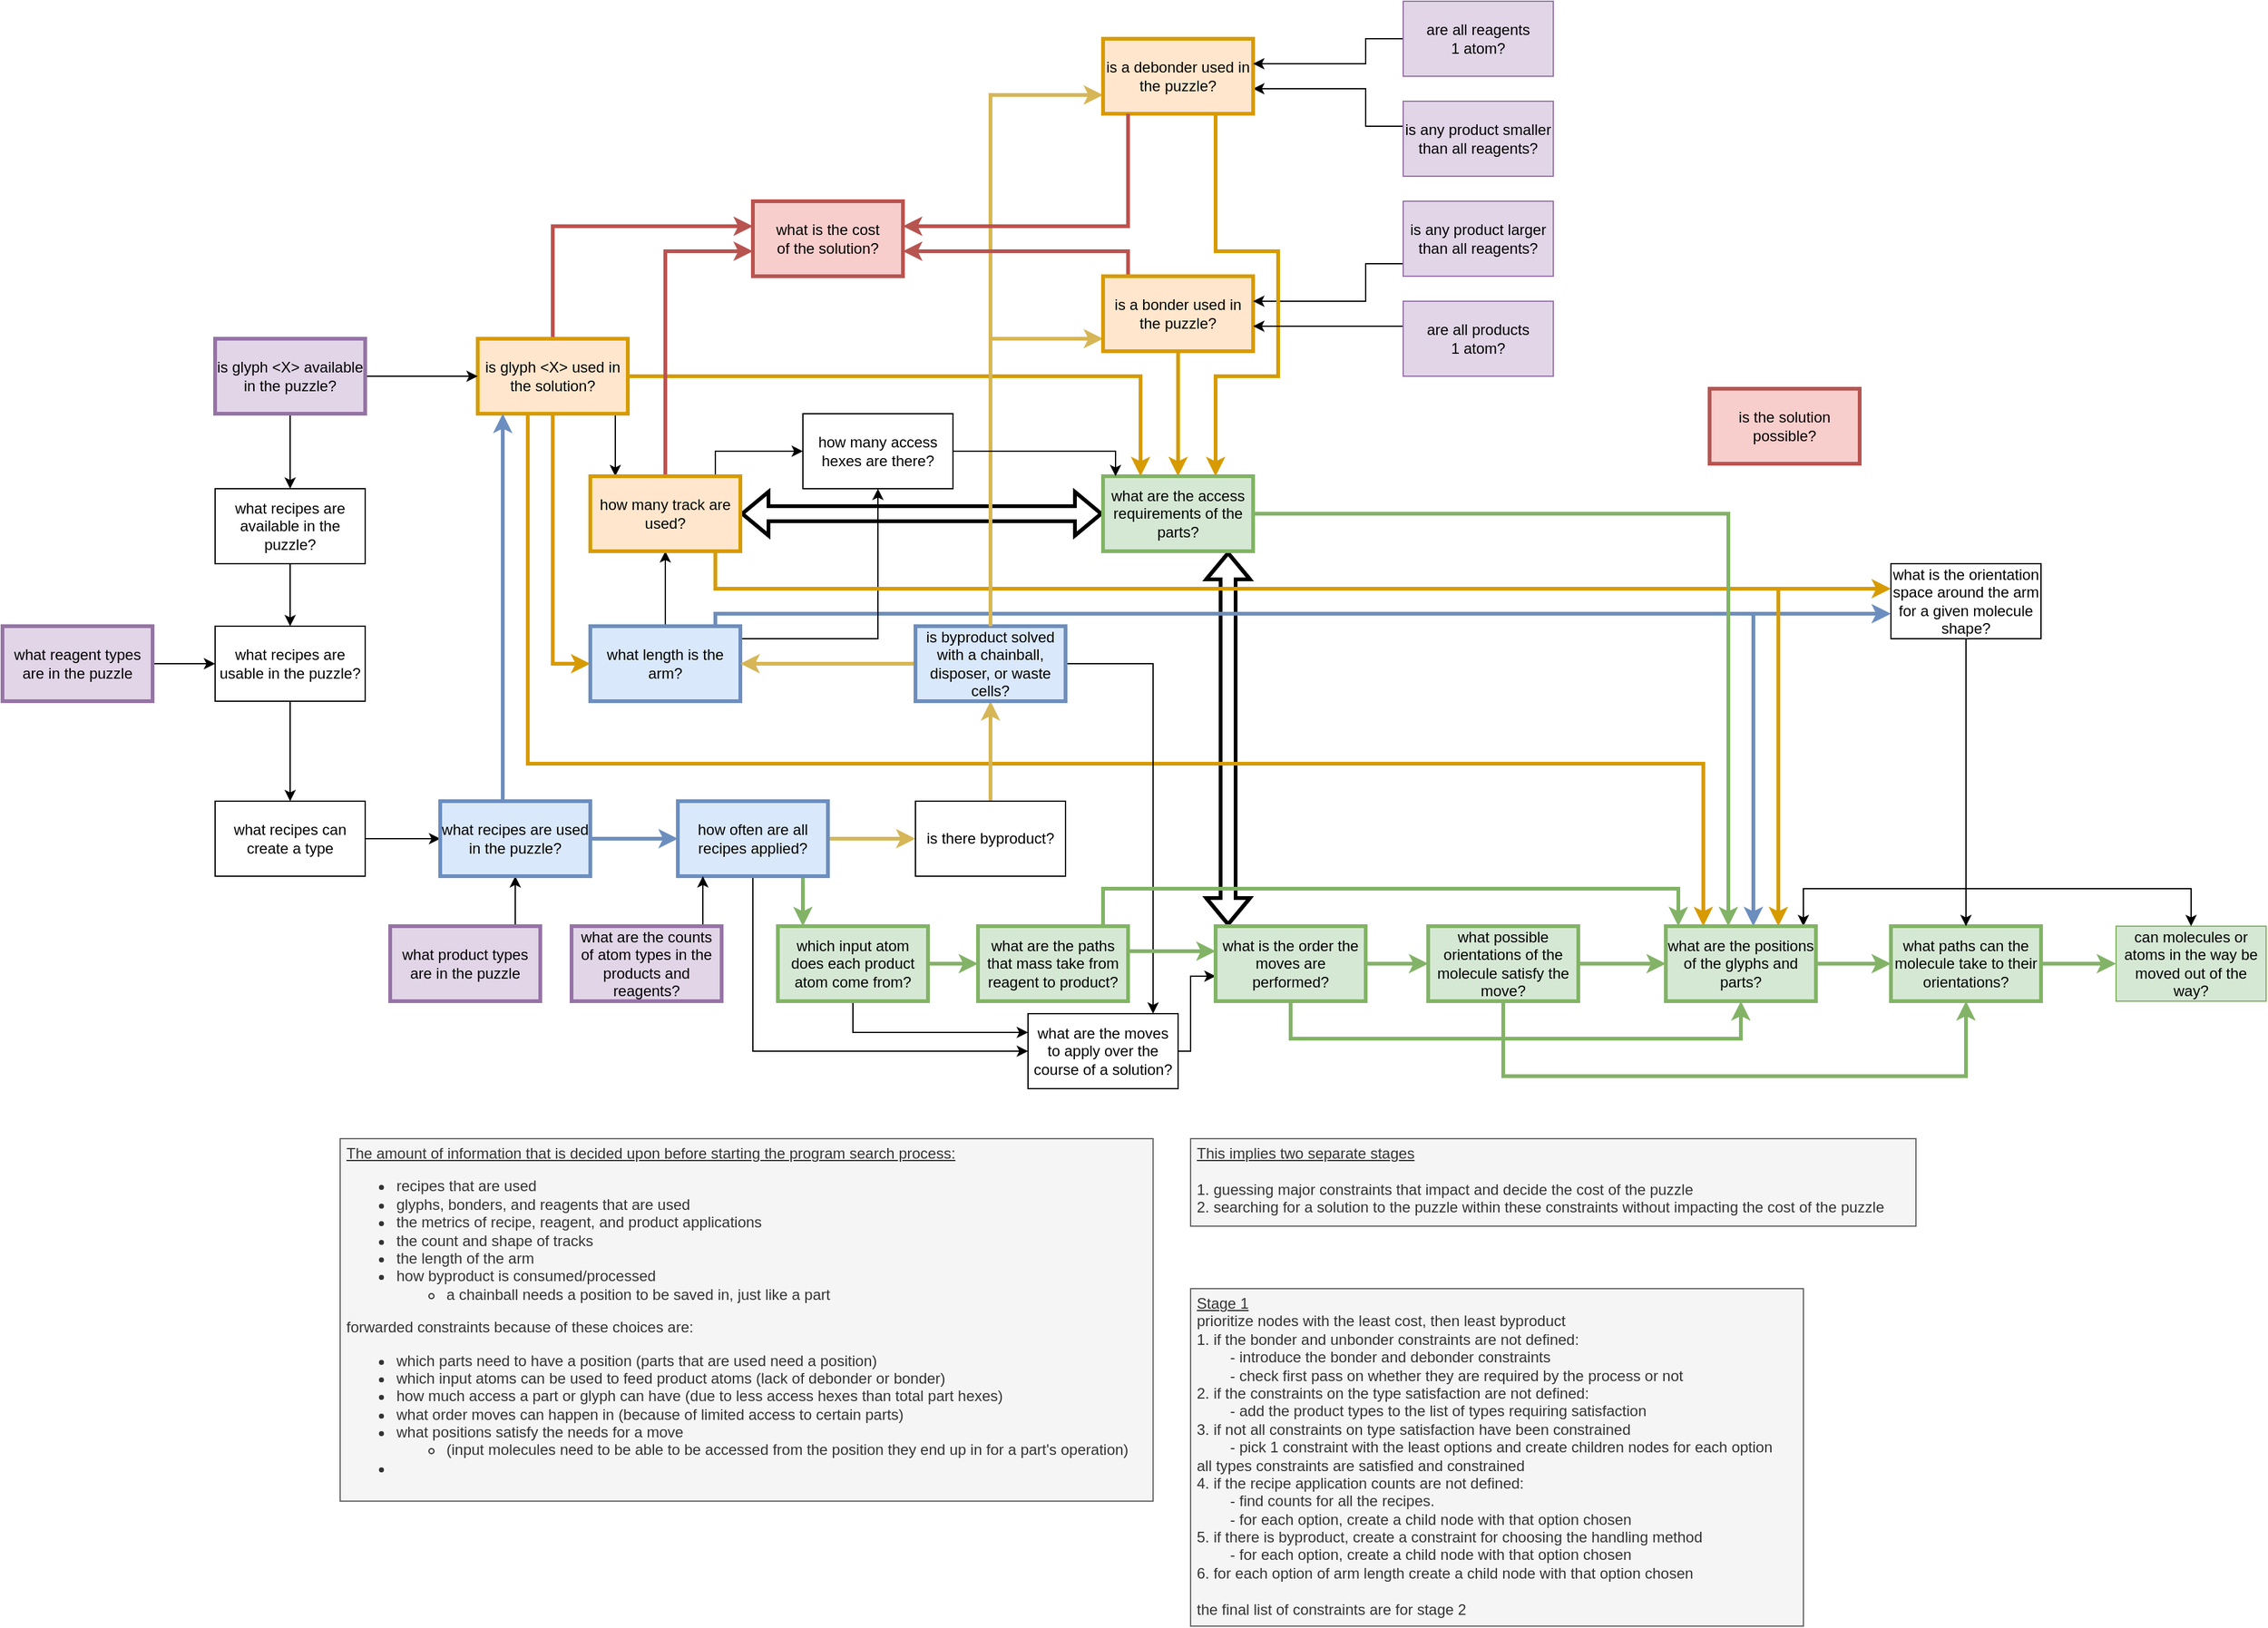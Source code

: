 <mxfile version="24.7.17" pages="5">
  <diagram id="r1rUklZW8U9_ztuti1oU" name="constraints">
    <mxGraphModel dx="2284" dy="1944" grid="1" gridSize="10" guides="1" tooltips="1" connect="1" arrows="1" fold="1" page="1" pageScale="1" pageWidth="850" pageHeight="1100" math="0" shadow="0">
      <root>
        <mxCell id="0" />
        <mxCell id="1" parent="0" />
        <mxCell id="DFPxHQmIbWRyHZBybpQy-3" style="edgeStyle=orthogonalEdgeStyle;rounded=0;orthogonalLoop=1;jettySize=auto;html=1;strokeWidth=3;startArrow=classic;startFill=1;shape=flexArrow;" parent="1" source="DFPxHQmIbWRyHZBybpQy-1" target="6rofM1bQKMw729bv26k0-3" edge="1">
          <mxGeometry relative="1" as="geometry">
            <Array as="points">
              <mxPoint x="590" y="340" />
              <mxPoint x="590" y="340" />
            </Array>
          </mxGeometry>
        </mxCell>
        <mxCell id="DFPxHQmIbWRyHZBybpQy-2" style="edgeStyle=orthogonalEdgeStyle;rounded=0;orthogonalLoop=1;jettySize=auto;html=1;strokeWidth=3;startArrow=classic;startFill=1;shape=flexArrow;" parent="1" edge="1">
          <mxGeometry relative="1" as="geometry">
            <Array as="points">
              <mxPoint x="830" y="490" />
              <mxPoint x="830" y="490" />
            </Array>
            <mxPoint x="830" y="670" as="sourcePoint" />
            <mxPoint x="830" y="370" as="targetPoint" />
          </mxGeometry>
        </mxCell>
        <mxCell id="6rofM1bQKMw729bv26k0-6" style="edgeStyle=orthogonalEdgeStyle;rounded=0;orthogonalLoop=1;jettySize=auto;html=1;fillColor=#f8cecc;strokeColor=#b85450;strokeWidth=3;" parent="1" source="6rofM1bQKMw729bv26k0-1" target="6rofM1bQKMw729bv26k0-4" edge="1">
          <mxGeometry relative="1" as="geometry">
            <Array as="points">
              <mxPoint x="290" y="110" />
            </Array>
          </mxGeometry>
        </mxCell>
        <mxCell id="6rofM1bQKMw729bv26k0-10" style="edgeStyle=orthogonalEdgeStyle;rounded=0;orthogonalLoop=1;jettySize=auto;html=1;" parent="1" source="6rofM1bQKMw729bv26k0-1" target="6rofM1bQKMw729bv26k0-3" edge="1">
          <mxGeometry relative="1" as="geometry">
            <Array as="points">
              <mxPoint x="340" y="280" />
              <mxPoint x="340" y="280" />
            </Array>
          </mxGeometry>
        </mxCell>
        <mxCell id="6rofM1bQKMw729bv26k0-34" style="edgeStyle=orthogonalEdgeStyle;rounded=0;orthogonalLoop=1;jettySize=auto;html=1;fillColor=#ffe6cc;strokeColor=#d79b00;strokeWidth=3;" parent="1" source="6rofM1bQKMw729bv26k0-1" target="6rofM1bQKMw729bv26k0-2" edge="1">
          <mxGeometry relative="1" as="geometry">
            <Array as="points">
              <mxPoint x="290" y="460" />
            </Array>
          </mxGeometry>
        </mxCell>
        <mxCell id="6rofM1bQKMw729bv26k0-74" style="edgeStyle=orthogonalEdgeStyle;rounded=0;orthogonalLoop=1;jettySize=auto;html=1;fillColor=#ffe6cc;strokeColor=#d79b00;strokeWidth=3;" parent="1" source="6rofM1bQKMw729bv26k0-1" target="6rofM1bQKMw729bv26k0-73" edge="1">
          <mxGeometry relative="1" as="geometry">
            <Array as="points">
              <mxPoint x="270" y="540" />
              <mxPoint x="1210" y="540" />
            </Array>
          </mxGeometry>
        </mxCell>
        <mxCell id="bvNp8ZLqIO7MD2cYtSBi-1" style="edgeStyle=orthogonalEdgeStyle;rounded=0;orthogonalLoop=1;jettySize=auto;html=1;fillColor=#ffe6cc;strokeColor=#d79b00;strokeWidth=3;" edge="1" parent="1" source="6rofM1bQKMw729bv26k0-1" target="DFPxHQmIbWRyHZBybpQy-1">
          <mxGeometry relative="1" as="geometry">
            <Array as="points">
              <mxPoint x="760" y="230" />
            </Array>
          </mxGeometry>
        </mxCell>
        <mxCell id="6rofM1bQKMw729bv26k0-1" value="is glyph &amp;lt;X&amp;gt; used in the solution?" style="rounded=0;whiteSpace=wrap;html=1;strokeWidth=3;fillColor=#ffe6cc;strokeColor=#d79b00;" parent="1" vertex="1">
          <mxGeometry x="230" y="200" width="120" height="60" as="geometry" />
        </mxCell>
        <mxCell id="6rofM1bQKMw729bv26k0-7" style="edgeStyle=orthogonalEdgeStyle;rounded=0;orthogonalLoop=1;jettySize=auto;html=1;" parent="1" source="6rofM1bQKMw729bv26k0-2" target="6rofM1bQKMw729bv26k0-3" edge="1">
          <mxGeometry relative="1" as="geometry" />
        </mxCell>
        <mxCell id="6rofM1bQKMw729bv26k0-60" style="edgeStyle=orthogonalEdgeStyle;rounded=0;orthogonalLoop=1;jettySize=auto;html=1;fillColor=#dae8fc;strokeColor=#6c8ebf;strokeWidth=3;" parent="1" source="6rofM1bQKMw729bv26k0-2" target="6rofM1bQKMw729bv26k0-61" edge="1">
          <mxGeometry relative="1" as="geometry">
            <mxPoint x="910" y="540" as="targetPoint" />
            <Array as="points">
              <mxPoint x="420" y="420" />
            </Array>
          </mxGeometry>
        </mxCell>
        <mxCell id="6rofM1bQKMw729bv26k0-77" style="edgeStyle=orthogonalEdgeStyle;rounded=0;orthogonalLoop=1;jettySize=auto;html=1;fillColor=#dae8fc;strokeColor=#6c8ebf;strokeWidth=3;" parent="1" source="6rofM1bQKMw729bv26k0-2" target="6rofM1bQKMw729bv26k0-73" edge="1">
          <mxGeometry relative="1" as="geometry">
            <Array as="points">
              <mxPoint x="420" y="420" />
              <mxPoint x="1250" y="420" />
            </Array>
          </mxGeometry>
        </mxCell>
        <mxCell id="dwdRrUUnLB4-1qV5dlMG-5" style="edgeStyle=orthogonalEdgeStyle;rounded=0;orthogonalLoop=1;jettySize=auto;html=1;" edge="1" parent="1" source="6rofM1bQKMw729bv26k0-2" target="dwdRrUUnLB4-1qV5dlMG-3">
          <mxGeometry relative="1" as="geometry">
            <Array as="points">
              <mxPoint x="550" y="440" />
            </Array>
          </mxGeometry>
        </mxCell>
        <mxCell id="6rofM1bQKMw729bv26k0-2" value="what length is the arm?" style="rounded=0;whiteSpace=wrap;html=1;fillColor=#dae8fc;strokeColor=#6c8ebf;strokeWidth=3;" parent="1" vertex="1">
          <mxGeometry x="320" y="430" width="120" height="60" as="geometry" />
        </mxCell>
        <mxCell id="6rofM1bQKMw729bv26k0-5" style="edgeStyle=orthogonalEdgeStyle;rounded=0;orthogonalLoop=1;jettySize=auto;html=1;fillColor=#f8cecc;strokeColor=#b85450;strokeWidth=3;" parent="1" source="6rofM1bQKMw729bv26k0-3" target="6rofM1bQKMw729bv26k0-4" edge="1">
          <mxGeometry relative="1" as="geometry">
            <Array as="points">
              <mxPoint x="380" y="130" />
            </Array>
          </mxGeometry>
        </mxCell>
        <mxCell id="6rofM1bQKMw729bv26k0-58" style="edgeStyle=orthogonalEdgeStyle;rounded=0;orthogonalLoop=1;jettySize=auto;html=1;fillColor=#ffe6cc;strokeColor=#d79b00;strokeWidth=3;" parent="1" source="6rofM1bQKMw729bv26k0-3" target="6rofM1bQKMw729bv26k0-61" edge="1">
          <mxGeometry relative="1" as="geometry">
            <mxPoint x="430" y="400" as="sourcePoint" />
            <mxPoint x="1340" y="768" as="targetPoint" />
            <Array as="points">
              <mxPoint x="420" y="400" />
            </Array>
          </mxGeometry>
        </mxCell>
        <mxCell id="6rofM1bQKMw729bv26k0-78" style="edgeStyle=orthogonalEdgeStyle;rounded=0;orthogonalLoop=1;jettySize=auto;html=1;fillColor=#ffe6cc;strokeColor=#d79b00;strokeWidth=3;" parent="1" source="6rofM1bQKMw729bv26k0-3" target="6rofM1bQKMw729bv26k0-73" edge="1">
          <mxGeometry relative="1" as="geometry">
            <Array as="points">
              <mxPoint x="420" y="400" />
              <mxPoint x="1270" y="400" />
            </Array>
          </mxGeometry>
        </mxCell>
        <mxCell id="dwdRrUUnLB4-1qV5dlMG-4" style="edgeStyle=orthogonalEdgeStyle;rounded=0;orthogonalLoop=1;jettySize=auto;html=1;" edge="1" parent="1" source="6rofM1bQKMw729bv26k0-3" target="dwdRrUUnLB4-1qV5dlMG-3">
          <mxGeometry relative="1" as="geometry">
            <Array as="points">
              <mxPoint x="420" y="290" />
            </Array>
          </mxGeometry>
        </mxCell>
        <mxCell id="6rofM1bQKMw729bv26k0-3" value="how many track are used?" style="rounded=0;whiteSpace=wrap;html=1;strokeWidth=3;fillColor=#ffe6cc;strokeColor=#d79b00;" parent="1" vertex="1">
          <mxGeometry x="320" y="310" width="120" height="60" as="geometry" />
        </mxCell>
        <mxCell id="6rofM1bQKMw729bv26k0-4" value="what is the cost&lt;div&gt;of the solution?&lt;/div&gt;" style="rounded=0;whiteSpace=wrap;html=1;fillColor=#f8cecc;strokeColor=#b85450;strokeWidth=3;" parent="1" vertex="1">
          <mxGeometry x="450" y="90" width="120" height="60" as="geometry" />
        </mxCell>
        <mxCell id="6rofM1bQKMw729bv26k0-9" style="edgeStyle=orthogonalEdgeStyle;rounded=0;orthogonalLoop=1;jettySize=auto;html=1;" parent="1" source="6rofM1bQKMw729bv26k0-8" target="6rofM1bQKMw729bv26k0-26" edge="1">
          <mxGeometry relative="1" as="geometry">
            <Array as="points">
              <mxPoint x="260" y="660" />
              <mxPoint x="260" y="660" />
            </Array>
          </mxGeometry>
        </mxCell>
        <mxCell id="6rofM1bQKMw729bv26k0-8" value="what product types are in the puzzle" style="rounded=0;whiteSpace=wrap;html=1;fillColor=#e1d5e7;strokeColor=#9673a6;strokeWidth=3;" parent="1" vertex="1">
          <mxGeometry x="160" y="670" width="120" height="60" as="geometry" />
        </mxCell>
        <mxCell id="6rofM1bQKMw729bv26k0-16" style="edgeStyle=orthogonalEdgeStyle;rounded=0;orthogonalLoop=1;jettySize=auto;html=1;" parent="1" source="6rofM1bQKMw729bv26k0-11" target="6rofM1bQKMw729bv26k0-15" edge="1">
          <mxGeometry relative="1" as="geometry" />
        </mxCell>
        <mxCell id="6rofM1bQKMw729bv26k0-11" value="what recipes are available in the puzzle?" style="rounded=0;whiteSpace=wrap;html=1;" parent="1" vertex="1">
          <mxGeometry x="20" y="320" width="120" height="60" as="geometry" />
        </mxCell>
        <mxCell id="6rofM1bQKMw729bv26k0-13" style="edgeStyle=orthogonalEdgeStyle;rounded=0;orthogonalLoop=1;jettySize=auto;html=1;" parent="1" source="6rofM1bQKMw729bv26k0-12" target="6rofM1bQKMw729bv26k0-1" edge="1">
          <mxGeometry relative="1" as="geometry">
            <Array as="points">
              <mxPoint x="180" y="230" />
              <mxPoint x="180" y="230" />
            </Array>
          </mxGeometry>
        </mxCell>
        <mxCell id="6rofM1bQKMw729bv26k0-14" style="edgeStyle=orthogonalEdgeStyle;rounded=0;orthogonalLoop=1;jettySize=auto;html=1;exitX=0.5;exitY=1;exitDx=0;exitDy=0;" parent="1" source="6rofM1bQKMw729bv26k0-12" target="6rofM1bQKMw729bv26k0-11" edge="1">
          <mxGeometry relative="1" as="geometry" />
        </mxCell>
        <mxCell id="6rofM1bQKMw729bv26k0-12" value="is glyph &amp;lt;X&amp;gt; available in the puzzle?" style="rounded=0;whiteSpace=wrap;html=1;fillColor=#e1d5e7;strokeColor=#9673a6;strokeWidth=3;" parent="1" vertex="1">
          <mxGeometry x="20" y="200" width="120" height="60" as="geometry" />
        </mxCell>
        <mxCell id="6rofM1bQKMw729bv26k0-20" style="edgeStyle=orthogonalEdgeStyle;rounded=0;orthogonalLoop=1;jettySize=auto;html=1;" parent="1" source="6rofM1bQKMw729bv26k0-15" target="6rofM1bQKMw729bv26k0-19" edge="1">
          <mxGeometry relative="1" as="geometry">
            <Array as="points">
              <mxPoint x="80" y="530" />
              <mxPoint x="80" y="530" />
            </Array>
          </mxGeometry>
        </mxCell>
        <mxCell id="6rofM1bQKMw729bv26k0-15" value="what recipes are usable in the puzzle?" style="rounded=0;whiteSpace=wrap;html=1;" parent="1" vertex="1">
          <mxGeometry x="20" y="430" width="120" height="60" as="geometry" />
        </mxCell>
        <mxCell id="6rofM1bQKMw729bv26k0-18" style="edgeStyle=orthogonalEdgeStyle;rounded=0;orthogonalLoop=1;jettySize=auto;html=1;" parent="1" source="6rofM1bQKMw729bv26k0-17" target="6rofM1bQKMw729bv26k0-15" edge="1">
          <mxGeometry relative="1" as="geometry">
            <Array as="points">
              <mxPoint x="-90" y="460" />
            </Array>
          </mxGeometry>
        </mxCell>
        <mxCell id="6rofM1bQKMw729bv26k0-17" value="what reagent types are in the puzzle" style="rounded=0;whiteSpace=wrap;html=1;fillColor=#e1d5e7;strokeColor=#9673a6;strokeWidth=3;" parent="1" vertex="1">
          <mxGeometry x="-150" y="430" width="120" height="60" as="geometry" />
        </mxCell>
        <mxCell id="6rofM1bQKMw729bv26k0-27" style="edgeStyle=orthogonalEdgeStyle;rounded=0;orthogonalLoop=1;jettySize=auto;html=1;" parent="1" source="6rofM1bQKMw729bv26k0-19" target="6rofM1bQKMw729bv26k0-26" edge="1">
          <mxGeometry relative="1" as="geometry">
            <Array as="points">
              <mxPoint x="170" y="600" />
              <mxPoint x="170" y="600" />
            </Array>
          </mxGeometry>
        </mxCell>
        <mxCell id="6rofM1bQKMw729bv26k0-19" value="what recipes can create a type" style="rounded=0;whiteSpace=wrap;html=1;" parent="1" vertex="1">
          <mxGeometry x="20" y="570" width="120" height="60" as="geometry" />
        </mxCell>
        <mxCell id="6rofM1bQKMw729bv26k0-25" style="edgeStyle=orthogonalEdgeStyle;rounded=0;orthogonalLoop=1;jettySize=auto;html=1;fillColor=#fff2cc;strokeColor=#d6b656;strokeWidth=3;" parent="1" source="6rofM1bQKMw729bv26k0-23" target="6rofM1bQKMw729bv26k0-24" edge="1">
          <mxGeometry relative="1" as="geometry" />
        </mxCell>
        <mxCell id="6rofM1bQKMw729bv26k0-36" style="edgeStyle=orthogonalEdgeStyle;rounded=0;orthogonalLoop=1;jettySize=auto;html=1;" parent="1" source="6rofM1bQKMw729bv26k0-23" target="6rofM1bQKMw729bv26k0-35" edge="1">
          <mxGeometry relative="1" as="geometry">
            <Array as="points">
              <mxPoint x="450" y="770" />
            </Array>
          </mxGeometry>
        </mxCell>
        <mxCell id="4ALb5vweJqs2hPrQRXfx-7" style="edgeStyle=orthogonalEdgeStyle;rounded=0;orthogonalLoop=1;jettySize=auto;html=1;fillColor=#d5e8d4;strokeColor=#82b366;strokeWidth=3;" parent="1" source="6rofM1bQKMw729bv26k0-23" target="4ALb5vweJqs2hPrQRXfx-6" edge="1">
          <mxGeometry relative="1" as="geometry">
            <Array as="points">
              <mxPoint x="490" y="650" />
              <mxPoint x="490" y="650" />
            </Array>
          </mxGeometry>
        </mxCell>
        <mxCell id="6rofM1bQKMw729bv26k0-23" value="how often are all recipes applied?" style="rounded=0;whiteSpace=wrap;html=1;fillColor=#dae8fc;strokeColor=#6c8ebf;strokeWidth=3;" parent="1" vertex="1">
          <mxGeometry x="390" y="570" width="120" height="60" as="geometry" />
        </mxCell>
        <mxCell id="6rofM1bQKMw729bv26k0-31" style="edgeStyle=orthogonalEdgeStyle;rounded=0;orthogonalLoop=1;jettySize=auto;html=1;exitX=0.5;exitY=0;exitDx=0;exitDy=0;fillColor=#fff2cc;strokeColor=#d6b656;strokeWidth=3;" parent="1" source="6rofM1bQKMw729bv26k0-24" target="6rofM1bQKMw729bv26k0-30" edge="1">
          <mxGeometry relative="1" as="geometry" />
        </mxCell>
        <mxCell id="6rofM1bQKMw729bv26k0-24" value="is there byproduct?" style="rounded=0;whiteSpace=wrap;html=1;" parent="1" vertex="1">
          <mxGeometry x="580" y="570" width="120" height="60" as="geometry" />
        </mxCell>
        <mxCell id="6rofM1bQKMw729bv26k0-28" style="edgeStyle=orthogonalEdgeStyle;rounded=0;orthogonalLoop=1;jettySize=auto;html=1;fillColor=#dae8fc;strokeColor=#6c8ebf;strokeWidth=3;" parent="1" source="6rofM1bQKMw729bv26k0-26" target="6rofM1bQKMw729bv26k0-1" edge="1">
          <mxGeometry relative="1" as="geometry">
            <Array as="points">
              <mxPoint x="250" y="410" />
              <mxPoint x="250" y="410" />
            </Array>
          </mxGeometry>
        </mxCell>
        <mxCell id="6rofM1bQKMw729bv26k0-29" style="edgeStyle=orthogonalEdgeStyle;rounded=0;orthogonalLoop=1;jettySize=auto;html=1;fillColor=#dae8fc;strokeColor=#6c8ebf;strokeWidth=3;" parent="1" source="6rofM1bQKMw729bv26k0-26" target="6rofM1bQKMw729bv26k0-23" edge="1">
          <mxGeometry relative="1" as="geometry" />
        </mxCell>
        <mxCell id="6rofM1bQKMw729bv26k0-26" value="what recipes are used in the puzzle?" style="rounded=0;whiteSpace=wrap;html=1;fillColor=#dae8fc;strokeColor=#6c8ebf;strokeWidth=3;" parent="1" vertex="1">
          <mxGeometry x="200" y="570" width="120" height="60" as="geometry" />
        </mxCell>
        <mxCell id="6rofM1bQKMw729bv26k0-33" style="edgeStyle=orthogonalEdgeStyle;rounded=0;orthogonalLoop=1;jettySize=auto;html=1;exitX=0;exitY=0.5;exitDx=0;exitDy=0;fillColor=#fff2cc;strokeColor=#d6b656;strokeWidth=3;" parent="1" source="6rofM1bQKMw729bv26k0-30" target="6rofM1bQKMw729bv26k0-2" edge="1">
          <mxGeometry relative="1" as="geometry" />
        </mxCell>
        <mxCell id="6rofM1bQKMw729bv26k0-76" style="edgeStyle=orthogonalEdgeStyle;rounded=0;orthogonalLoop=1;jettySize=auto;html=1;entryX=0;entryY=0.75;entryDx=0;entryDy=0;fillColor=#fff2cc;strokeColor=#d6b656;strokeWidth=3;" parent="1" source="6rofM1bQKMw729bv26k0-30" target="6rofM1bQKMw729bv26k0-42" edge="1">
          <mxGeometry relative="1" as="geometry">
            <Array as="points">
              <mxPoint x="640" y="5" />
            </Array>
          </mxGeometry>
        </mxCell>
        <mxCell id="4ALb5vweJqs2hPrQRXfx-13" style="edgeStyle=orthogonalEdgeStyle;rounded=0;orthogonalLoop=1;jettySize=auto;html=1;exitX=1;exitY=0.5;exitDx=0;exitDy=0;" parent="1" source="6rofM1bQKMw729bv26k0-30" target="6rofM1bQKMw729bv26k0-35" edge="1">
          <mxGeometry relative="1" as="geometry">
            <Array as="points">
              <mxPoint x="770" y="460" />
            </Array>
          </mxGeometry>
        </mxCell>
        <mxCell id="6rofM1bQKMw729bv26k0-30" value="is byproduct solved with a chainball, disposer, or waste cells?" style="rounded=0;whiteSpace=wrap;html=1;fillColor=#dae8fc;strokeColor=#6c8ebf;strokeWidth=3;" parent="1" vertex="1">
          <mxGeometry x="580" y="430" width="120" height="60" as="geometry" />
        </mxCell>
        <mxCell id="6rofM1bQKMw729bv26k0-32" style="edgeStyle=orthogonalEdgeStyle;rounded=0;orthogonalLoop=1;jettySize=auto;html=1;fillColor=#fff2cc;strokeColor=#d6b656;strokeWidth=3;" parent="1" source="6rofM1bQKMw729bv26k0-30" target="6rofM1bQKMw729bv26k0-37" edge="1">
          <mxGeometry relative="1" as="geometry">
            <Array as="points">
              <mxPoint x="640" y="200" />
            </Array>
          </mxGeometry>
        </mxCell>
        <mxCell id="6rofM1bQKMw729bv26k0-51" style="edgeStyle=orthogonalEdgeStyle;rounded=0;orthogonalLoop=1;jettySize=auto;html=1;exitX=1;exitY=0.5;exitDx=0;exitDy=0;" parent="1" source="6rofM1bQKMw729bv26k0-35" target="6rofM1bQKMw729bv26k0-50" edge="1">
          <mxGeometry relative="1" as="geometry">
            <Array as="points">
              <mxPoint x="800" y="770" />
              <mxPoint x="800" y="710" />
            </Array>
          </mxGeometry>
        </mxCell>
        <mxCell id="6rofM1bQKMw729bv26k0-35" value="what are the moves to apply over the course of a solution?" style="rounded=0;whiteSpace=wrap;html=1;" parent="1" vertex="1">
          <mxGeometry x="670" y="740" width="120" height="60" as="geometry" />
        </mxCell>
        <mxCell id="6rofM1bQKMw729bv26k0-38" style="edgeStyle=orthogonalEdgeStyle;rounded=0;orthogonalLoop=1;jettySize=auto;html=1;fillColor=#f8cecc;strokeColor=#b85450;strokeWidth=3;" parent="1" source="6rofM1bQKMw729bv26k0-37" target="6rofM1bQKMw729bv26k0-4" edge="1">
          <mxGeometry relative="1" as="geometry">
            <mxPoint x="680" y="200" as="sourcePoint" />
            <Array as="points">
              <mxPoint x="750" y="130" />
            </Array>
          </mxGeometry>
        </mxCell>
        <mxCell id="6rofM1bQKMw729bv26k0-65" style="edgeStyle=orthogonalEdgeStyle;rounded=0;orthogonalLoop=1;jettySize=auto;html=1;fillColor=#ffe6cc;strokeColor=#d79b00;strokeWidth=3;" parent="1" source="6rofM1bQKMw729bv26k0-37" target="DFPxHQmIbWRyHZBybpQy-1" edge="1">
          <mxGeometry relative="1" as="geometry">
            <Array as="points" />
            <mxPoint x="820" y="250" as="targetPoint" />
          </mxGeometry>
        </mxCell>
        <mxCell id="6rofM1bQKMw729bv26k0-37" value="is a bonder used in the puzzle?" style="rounded=0;whiteSpace=wrap;html=1;fillColor=#ffe6cc;strokeColor=#d79b00;strokeWidth=3;" parent="1" vertex="1">
          <mxGeometry x="730" y="150" width="120" height="60" as="geometry" />
        </mxCell>
        <mxCell id="6rofM1bQKMw729bv26k0-40" style="edgeStyle=orthogonalEdgeStyle;rounded=0;orthogonalLoop=1;jettySize=auto;html=1;" parent="1" source="6rofM1bQKMw729bv26k0-39" target="6rofM1bQKMw729bv26k0-37" edge="1">
          <mxGeometry relative="1" as="geometry">
            <Array as="points">
              <mxPoint x="940" y="140" />
              <mxPoint x="940" y="170" />
            </Array>
          </mxGeometry>
        </mxCell>
        <mxCell id="6rofM1bQKMw729bv26k0-39" value="is any product larger than all reagents?" style="rounded=0;whiteSpace=wrap;html=1;fillColor=#e1d5e7;strokeColor=#9673a6;strokeWidth=1;" parent="1" vertex="1">
          <mxGeometry x="970" y="90" width="120" height="60" as="geometry" />
        </mxCell>
        <mxCell id="6rofM1bQKMw729bv26k0-43" style="edgeStyle=orthogonalEdgeStyle;rounded=0;orthogonalLoop=1;jettySize=auto;html=1;" parent="1" source="6rofM1bQKMw729bv26k0-41" target="6rofM1bQKMw729bv26k0-42" edge="1">
          <mxGeometry relative="1" as="geometry">
            <Array as="points">
              <mxPoint x="940" y="30" />
              <mxPoint x="940" />
            </Array>
          </mxGeometry>
        </mxCell>
        <mxCell id="6rofM1bQKMw729bv26k0-41" value="is any product smaller than all reagents?" style="rounded=0;whiteSpace=wrap;html=1;fillColor=#e1d5e7;strokeColor=#9673a6;strokeWidth=1;" parent="1" vertex="1">
          <mxGeometry x="970" y="10" width="120" height="60" as="geometry" />
        </mxCell>
        <mxCell id="6rofM1bQKMw729bv26k0-71" style="edgeStyle=orthogonalEdgeStyle;rounded=0;orthogonalLoop=1;jettySize=auto;html=1;strokeWidth=3;fillColor=#ffe6cc;strokeColor=#d79b00;" parent="1" source="6rofM1bQKMw729bv26k0-42" target="DFPxHQmIbWRyHZBybpQy-1" edge="1">
          <mxGeometry relative="1" as="geometry">
            <Array as="points">
              <mxPoint x="820" y="130" />
              <mxPoint x="870" y="130" />
              <mxPoint x="870" y="230" />
              <mxPoint x="820" y="230" />
            </Array>
            <mxPoint x="830" y="100" as="targetPoint" />
          </mxGeometry>
        </mxCell>
        <mxCell id="6rofM1bQKMw729bv26k0-42" value="is a debonder used in the puzzle?" style="rounded=0;whiteSpace=wrap;html=1;fillColor=#ffe6cc;strokeColor=#d79b00;strokeWidth=3;" parent="1" vertex="1">
          <mxGeometry x="730" y="-40" width="120" height="60" as="geometry" />
        </mxCell>
        <mxCell id="6rofM1bQKMw729bv26k0-45" style="edgeStyle=orthogonalEdgeStyle;rounded=0;orthogonalLoop=1;jettySize=auto;html=1;" parent="1" source="6rofM1bQKMw729bv26k0-44" target="6rofM1bQKMw729bv26k0-37" edge="1">
          <mxGeometry relative="1" as="geometry">
            <Array as="points">
              <mxPoint x="910" y="190" />
              <mxPoint x="910" y="190" />
            </Array>
          </mxGeometry>
        </mxCell>
        <mxCell id="6rofM1bQKMw729bv26k0-44" value="are all products&lt;div&gt;1 atom?&lt;/div&gt;" style="rounded=0;whiteSpace=wrap;html=1;fillColor=#e1d5e7;strokeColor=#9673a6;strokeWidth=1;" parent="1" vertex="1">
          <mxGeometry x="970" y="170" width="120" height="60" as="geometry" />
        </mxCell>
        <mxCell id="6rofM1bQKMw729bv26k0-47" style="edgeStyle=orthogonalEdgeStyle;rounded=0;orthogonalLoop=1;jettySize=auto;html=1;" parent="1" source="6rofM1bQKMw729bv26k0-46" target="6rofM1bQKMw729bv26k0-42" edge="1">
          <mxGeometry relative="1" as="geometry">
            <Array as="points">
              <mxPoint x="940" y="-40" />
              <mxPoint x="940" y="-20" />
            </Array>
          </mxGeometry>
        </mxCell>
        <mxCell id="6rofM1bQKMw729bv26k0-46" value="are all reagents&lt;div&gt;1 atom?&lt;/div&gt;" style="rounded=0;whiteSpace=wrap;html=1;fillColor=#e1d5e7;strokeColor=#9673a6;strokeWidth=1;" parent="1" vertex="1">
          <mxGeometry x="970" y="-70" width="120" height="60" as="geometry" />
        </mxCell>
        <mxCell id="6rofM1bQKMw729bv26k0-48" style="edgeStyle=orthogonalEdgeStyle;rounded=0;orthogonalLoop=1;jettySize=auto;html=1;fillColor=#f8cecc;strokeColor=#b85450;strokeWidth=3;" parent="1" source="6rofM1bQKMw729bv26k0-42" target="6rofM1bQKMw729bv26k0-4" edge="1">
          <mxGeometry relative="1" as="geometry">
            <Array as="points">
              <mxPoint x="750" y="110" />
            </Array>
          </mxGeometry>
        </mxCell>
        <mxCell id="6rofM1bQKMw729bv26k0-49" value="is the solution possible?" style="rounded=0;whiteSpace=wrap;html=1;fillColor=#f8cecc;strokeColor=#b85450;strokeWidth=3;" parent="1" vertex="1">
          <mxGeometry x="1215" y="240" width="120" height="60" as="geometry" />
        </mxCell>
        <mxCell id="6rofM1bQKMw729bv26k0-54" style="edgeStyle=orthogonalEdgeStyle;rounded=0;orthogonalLoop=1;jettySize=auto;html=1;exitX=1;exitY=0.5;exitDx=0;exitDy=0;entryX=0;entryY=0.5;entryDx=0;entryDy=0;strokeWidth=3;fillColor=#d5e8d4;strokeColor=#82b366;" parent="1" source="6rofM1bQKMw729bv26k0-50" target="6rofM1bQKMw729bv26k0-53" edge="1">
          <mxGeometry relative="1" as="geometry" />
        </mxCell>
        <mxCell id="4ALb5vweJqs2hPrQRXfx-5" style="edgeStyle=orthogonalEdgeStyle;rounded=0;orthogonalLoop=1;jettySize=auto;html=1;fillColor=#d5e8d4;strokeColor=#82b366;strokeWidth=3;" parent="1" source="6rofM1bQKMw729bv26k0-50" target="6rofM1bQKMw729bv26k0-73" edge="1">
          <mxGeometry relative="1" as="geometry">
            <Array as="points">
              <mxPoint x="880" y="760" />
              <mxPoint x="1240" y="760" />
            </Array>
          </mxGeometry>
        </mxCell>
        <mxCell id="6rofM1bQKMw729bv26k0-50" value="what is the order the moves are performed?" style="rounded=0;whiteSpace=wrap;html=1;fillColor=#d5e8d4;strokeColor=#82b366;strokeWidth=3;" parent="1" vertex="1">
          <mxGeometry x="820" y="670" width="120" height="60" as="geometry" />
        </mxCell>
        <mxCell id="6rofM1bQKMw729bv26k0-57" style="edgeStyle=orthogonalEdgeStyle;rounded=0;orthogonalLoop=1;jettySize=auto;html=1;exitX=1;exitY=0.5;exitDx=0;exitDy=0;entryX=0;entryY=0.5;entryDx=0;entryDy=0;fillColor=#d5e8d4;strokeColor=#82b366;strokeWidth=3;" parent="1" source="6rofM1bQKMw729bv26k0-52" target="6rofM1bQKMw729bv26k0-56" edge="1">
          <mxGeometry relative="1" as="geometry" />
        </mxCell>
        <mxCell id="6rofM1bQKMw729bv26k0-52" value="what paths can the molecule take to their orientations?" style="rounded=0;whiteSpace=wrap;html=1;fillColor=#d5e8d4;strokeColor=#82b366;strokeWidth=3;" parent="1" vertex="1">
          <mxGeometry x="1360" y="670" width="120" height="60" as="geometry" />
        </mxCell>
        <mxCell id="6rofM1bQKMw729bv26k0-55" style="edgeStyle=orthogonalEdgeStyle;rounded=0;orthogonalLoop=1;jettySize=auto;html=1;strokeWidth=3;fillColor=#d5e8d4;strokeColor=#82b366;" parent="1" source="6rofM1bQKMw729bv26k0-53" target="6rofM1bQKMw729bv26k0-52" edge="1">
          <mxGeometry relative="1" as="geometry">
            <Array as="points">
              <mxPoint x="1050" y="790" />
              <mxPoint x="1420" y="790" />
            </Array>
          </mxGeometry>
        </mxCell>
        <mxCell id="dwdRrUUnLB4-1qV5dlMG-2" style="edgeStyle=orthogonalEdgeStyle;rounded=0;orthogonalLoop=1;jettySize=auto;html=1;strokeWidth=3;fillColor=#d5e8d4;strokeColor=#82b366;" edge="1" parent="1" source="6rofM1bQKMw729bv26k0-53" target="6rofM1bQKMw729bv26k0-73">
          <mxGeometry relative="1" as="geometry">
            <Array as="points">
              <mxPoint x="1150" y="700" />
              <mxPoint x="1150" y="700" />
            </Array>
          </mxGeometry>
        </mxCell>
        <mxCell id="6rofM1bQKMw729bv26k0-53" value="what possible orientations of the molecule satisfy the move?" style="rounded=0;whiteSpace=wrap;html=1;fillColor=#d5e8d4;strokeColor=#82b366;strokeWidth=3;" parent="1" vertex="1">
          <mxGeometry x="990" y="670" width="120" height="60" as="geometry" />
        </mxCell>
        <mxCell id="6rofM1bQKMw729bv26k0-56" value="can molecules or atoms in the way be moved out of the way?" style="rounded=0;whiteSpace=wrap;html=1;fillColor=#d5e8d4;strokeColor=#82b366;" parent="1" vertex="1">
          <mxGeometry x="1540" y="670" width="120" height="60" as="geometry" />
        </mxCell>
        <mxCell id="6rofM1bQKMw729bv26k0-63" style="edgeStyle=orthogonalEdgeStyle;rounded=0;orthogonalLoop=1;jettySize=auto;html=1;" parent="1" source="6rofM1bQKMw729bv26k0-61" target="6rofM1bQKMw729bv26k0-52" edge="1">
          <mxGeometry relative="1" as="geometry">
            <Array as="points">
              <mxPoint x="1420" y="560" />
              <mxPoint x="1420" y="560" />
            </Array>
          </mxGeometry>
        </mxCell>
        <mxCell id="6rofM1bQKMw729bv26k0-64" style="edgeStyle=orthogonalEdgeStyle;rounded=0;orthogonalLoop=1;jettySize=auto;html=1;" parent="1" source="6rofM1bQKMw729bv26k0-61" target="6rofM1bQKMw729bv26k0-56" edge="1">
          <mxGeometry relative="1" as="geometry">
            <Array as="points">
              <mxPoint x="1420" y="640" />
              <mxPoint x="1600" y="640" />
            </Array>
          </mxGeometry>
        </mxCell>
        <mxCell id="dwdRrUUnLB4-1qV5dlMG-1" style="edgeStyle=orthogonalEdgeStyle;rounded=0;orthogonalLoop=1;jettySize=auto;html=1;" edge="1" parent="1" source="6rofM1bQKMw729bv26k0-61" target="6rofM1bQKMw729bv26k0-73">
          <mxGeometry relative="1" as="geometry">
            <Array as="points">
              <mxPoint x="1420" y="640" />
              <mxPoint x="1290" y="640" />
            </Array>
          </mxGeometry>
        </mxCell>
        <mxCell id="6rofM1bQKMw729bv26k0-61" value="what is the orientation space around the arm for a given molecule shape?" style="rounded=0;whiteSpace=wrap;html=1;" parent="1" vertex="1">
          <mxGeometry x="1360" y="380" width="120" height="60" as="geometry" />
        </mxCell>
        <mxCell id="6rofM1bQKMw729bv26k0-75" style="edgeStyle=orthogonalEdgeStyle;rounded=0;orthogonalLoop=1;jettySize=auto;html=1;fillColor=#d5e8d4;strokeColor=#82b366;strokeWidth=3;" parent="1" source="6rofM1bQKMw729bv26k0-73" target="6rofM1bQKMw729bv26k0-52" edge="1">
          <mxGeometry relative="1" as="geometry">
            <Array as="points">
              <mxPoint x="1320" y="700" />
              <mxPoint x="1320" y="700" />
            </Array>
          </mxGeometry>
        </mxCell>
        <mxCell id="6rofM1bQKMw729bv26k0-73" value="what are the positions of the glyphs and parts?" style="rounded=0;whiteSpace=wrap;html=1;fillColor=#d5e8d4;strokeColor=#82b366;strokeWidth=3;" parent="1" vertex="1">
          <mxGeometry x="1180" y="670" width="120" height="60" as="geometry" />
        </mxCell>
        <mxCell id="4ALb5vweJqs2hPrQRXfx-3" style="edgeStyle=orthogonalEdgeStyle;rounded=0;orthogonalLoop=1;jettySize=auto;html=1;" parent="1" source="4ALb5vweJqs2hPrQRXfx-2" target="6rofM1bQKMw729bv26k0-23" edge="1">
          <mxGeometry relative="1" as="geometry">
            <Array as="points">
              <mxPoint x="410" y="650" />
              <mxPoint x="410" y="650" />
            </Array>
          </mxGeometry>
        </mxCell>
        <mxCell id="4ALb5vweJqs2hPrQRXfx-2" value="what are the counts of atom types in the products and reagents?" style="rounded=0;whiteSpace=wrap;html=1;fillColor=#e1d5e7;strokeColor=#9673a6;strokeWidth=3;" parent="1" vertex="1">
          <mxGeometry x="305" y="670" width="120" height="60" as="geometry" />
        </mxCell>
        <mxCell id="4ALb5vweJqs2hPrQRXfx-11" style="edgeStyle=orthogonalEdgeStyle;rounded=0;orthogonalLoop=1;jettySize=auto;html=1;fillColor=#d5e8d4;strokeColor=#82b366;strokeWidth=3;" parent="1" source="4ALb5vweJqs2hPrQRXfx-6" target="4ALb5vweJqs2hPrQRXfx-10" edge="1">
          <mxGeometry relative="1" as="geometry" />
        </mxCell>
        <mxCell id="4ALb5vweJqs2hPrQRXfx-14" style="edgeStyle=orthogonalEdgeStyle;rounded=0;orthogonalLoop=1;jettySize=auto;html=1;exitX=0.5;exitY=1;exitDx=0;exitDy=0;entryX=0;entryY=0.25;entryDx=0;entryDy=0;" parent="1" source="4ALb5vweJqs2hPrQRXfx-6" target="6rofM1bQKMw729bv26k0-35" edge="1">
          <mxGeometry relative="1" as="geometry" />
        </mxCell>
        <mxCell id="4ALb5vweJqs2hPrQRXfx-6" value="which input atom does each product atom come from?" style="rounded=0;whiteSpace=wrap;html=1;fillColor=#d5e8d4;strokeColor=#82b366;strokeWidth=3;" parent="1" vertex="1">
          <mxGeometry x="470" y="670" width="120" height="60" as="geometry" />
        </mxCell>
        <mxCell id="4ALb5vweJqs2hPrQRXfx-12" style="edgeStyle=orthogonalEdgeStyle;rounded=0;orthogonalLoop=1;jettySize=auto;html=1;fillColor=#d5e8d4;strokeColor=#82b366;strokeWidth=3;" parent="1" source="4ALb5vweJqs2hPrQRXfx-10" target="6rofM1bQKMw729bv26k0-73" edge="1">
          <mxGeometry relative="1" as="geometry">
            <Array as="points">
              <mxPoint x="730" y="640" />
              <mxPoint x="1190" y="640" />
            </Array>
          </mxGeometry>
        </mxCell>
        <mxCell id="4ALb5vweJqs2hPrQRXfx-15" style="edgeStyle=orthogonalEdgeStyle;rounded=0;orthogonalLoop=1;jettySize=auto;html=1;fillColor=#d5e8d4;strokeColor=#82b366;strokeWidth=3;" parent="1" source="4ALb5vweJqs2hPrQRXfx-10" target="6rofM1bQKMw729bv26k0-50" edge="1">
          <mxGeometry relative="1" as="geometry">
            <Array as="points">
              <mxPoint x="800" y="690" />
              <mxPoint x="800" y="690" />
            </Array>
          </mxGeometry>
        </mxCell>
        <mxCell id="4ALb5vweJqs2hPrQRXfx-10" value="what are the paths that mass take from reagent to product?" style="rounded=0;whiteSpace=wrap;html=1;strokeWidth=3;fillColor=#d5e8d4;strokeColor=#82b366;" parent="1" vertex="1">
          <mxGeometry x="630" y="670" width="120" height="60" as="geometry" />
        </mxCell>
        <mxCell id="MkWyUixaVu4oN_XYOcK5-1" style="edgeStyle=orthogonalEdgeStyle;rounded=0;orthogonalLoop=1;jettySize=auto;html=1;fillColor=#d5e8d4;strokeColor=#82b366;strokeWidth=3;" edge="1" parent="1" source="DFPxHQmIbWRyHZBybpQy-1" target="6rofM1bQKMw729bv26k0-73">
          <mxGeometry relative="1" as="geometry">
            <Array as="points">
              <mxPoint x="1230" y="340" />
            </Array>
          </mxGeometry>
        </mxCell>
        <mxCell id="DFPxHQmIbWRyHZBybpQy-1" value="what are the access requirements of the parts?" style="rounded=0;whiteSpace=wrap;html=1;strokeWidth=3;fillColor=#d5e8d4;strokeColor=#82b366;" parent="1" vertex="1">
          <mxGeometry x="730" y="310" width="120" height="60" as="geometry" />
        </mxCell>
        <mxCell id="MkWyUixaVu4oN_XYOcK5-3" style="edgeStyle=orthogonalEdgeStyle;rounded=0;orthogonalLoop=1;jettySize=auto;html=1;" edge="1" parent="1" source="dwdRrUUnLB4-1qV5dlMG-3" target="DFPxHQmIbWRyHZBybpQy-1">
          <mxGeometry relative="1" as="geometry">
            <Array as="points">
              <mxPoint x="740" y="290" />
            </Array>
          </mxGeometry>
        </mxCell>
        <mxCell id="dwdRrUUnLB4-1qV5dlMG-3" value="how many access hexes are there?" style="rounded=0;whiteSpace=wrap;html=1;" vertex="1" parent="1">
          <mxGeometry x="490" y="260" width="120" height="60" as="geometry" />
        </mxCell>
        <mxCell id="MkWyUixaVu4oN_XYOcK5-4" value="&lt;u&gt;The amount of information that is decided upon before starting the program search process:&lt;/u&gt;&lt;div&gt;&lt;ul&gt;&lt;li&gt;recipes that are used&lt;/li&gt;&lt;li&gt;glyphs, bonders, and reagents that are used&lt;/li&gt;&lt;li&gt;the metrics of recipe, reagent, and product applications&lt;/li&gt;&lt;li&gt;the count and shape of tracks&lt;/li&gt;&lt;li&gt;the length of the arm&lt;/li&gt;&lt;li&gt;how byproduct is consumed/processed&lt;/li&gt;&lt;ul&gt;&lt;li&gt;a chainball needs a position to be saved in, just like a part&lt;/li&gt;&lt;/ul&gt;&lt;/ul&gt;&lt;div&gt;forwarded constraints because of these choices are:&lt;/div&gt;&lt;/div&gt;&lt;div&gt;&lt;ul&gt;&lt;li&gt;which parts need to have a position (parts that are used need a position)&lt;/li&gt;&lt;li&gt;which input atoms can be used to feed product atoms (lack of debonder or bonder)&lt;/li&gt;&lt;li&gt;how much access a part or glyph can have (due to less access hexes than total part hexes)&lt;/li&gt;&lt;li&gt;what order moves can happen in (because of limited access to certain parts)&lt;/li&gt;&lt;li&gt;what positions satisfy the needs for a move&lt;/li&gt;&lt;ul&gt;&lt;li&gt;(input molecules need to be able to be accessed from the position they end up in for a part&#39;s operation)&lt;/li&gt;&lt;/ul&gt;&lt;li&gt;&lt;br&gt;&lt;/li&gt;&lt;/ul&gt;&lt;/div&gt;" style="text;html=1;align=left;verticalAlign=top;resizable=0;points=[];autosize=1;horizontal=1;strokeColor=#666666;fillColor=#f5f5f5;fontColor=#333333;spacing=5;spacingTop=-5;" vertex="1" parent="1">
          <mxGeometry x="120" y="840" width="650" height="290" as="geometry" />
        </mxCell>
        <mxCell id="MkWyUixaVu4oN_XYOcK5-5" value="&lt;u&gt;This implies two separate stages&lt;/u&gt;&lt;div&gt;&lt;br&gt;&lt;/div&gt;&lt;div&gt;1. guessing major constraints that impact and decide the cost of the puzzle&lt;/div&gt;&lt;div&gt;2. searching for a solution to the puzzle within these constraints without impacting the cost of the puzzle&lt;/div&gt;" style="text;html=1;align=left;verticalAlign=top;resizable=0;points=[];autosize=1;horizontal=1;strokeColor=#666666;fillColor=#f5f5f5;fontColor=#333333;spacing=5;spacingTop=-5;" vertex="1" parent="1">
          <mxGeometry x="800" y="840" width="580" height="70" as="geometry" />
        </mxCell>
        <mxCell id="rIS1lYN2VgZsYGKTkPGS-1" value="&lt;u&gt;Stage 1&lt;/u&gt;&lt;div&gt;prioritize nodes with the least cost, then least byproduct&lt;br&gt;&lt;div&gt;1. if the bonder and unbonder constraints are not defined:&lt;/div&gt;&lt;div&gt;&lt;span style=&quot;background-color: initial;&quot;&gt;&lt;span style=&quot;white-space: pre;&quot;&gt;&#x9;&lt;/span&gt;- introduce the bonder and debonder constraints&lt;/span&gt;&lt;/div&gt;&lt;div&gt;&lt;span style=&quot;background-color: initial;&quot;&gt;&lt;span style=&quot;white-space: pre;&quot;&gt;&#x9;&lt;/span&gt;- check first pass on whether they are required by the process or not&lt;/span&gt;&lt;/div&gt;&lt;div&gt;2. if the constraints on the type satisfaction are not defined:&lt;/div&gt;&lt;div&gt;&lt;span style=&quot;white-space: pre;&quot;&gt;&#x9;&lt;/span&gt;- add the product types to the list of types requiring satisfaction&lt;br&gt;&lt;/div&gt;&lt;div&gt;3. if not all constraints on type satisfaction have been constrained&lt;/div&gt;&lt;div&gt;&lt;span style=&quot;white-space: pre;&quot;&gt;&#x9;&lt;/span&gt;- pick 1 constraint with the least options and create children nodes for each option&lt;br&gt;&lt;/div&gt;&lt;div&gt;all types constraints are satisfied and constrained&lt;/div&gt;&lt;div&gt;4. if the recipe application counts are not defined:&lt;/div&gt;&lt;div&gt;&lt;span style=&quot;white-space: pre;&quot;&gt;&#x9;&lt;/span&gt;- find counts for all the recipes.&lt;br&gt;&lt;/div&gt;&lt;div&gt;&lt;span style=&quot;white-space: pre;&quot;&gt;&#x9;&lt;/span&gt;- for each option, create a child node with that option chosen&lt;br&gt;&lt;/div&gt;&lt;div&gt;5. if there is byproduct, create a constraint for choosing the handling method&lt;/div&gt;&lt;/div&gt;&lt;div&gt;&lt;span style=&quot;white-space: pre;&quot;&gt;&#x9;&lt;/span&gt;- for each option,&amp;nbsp;&lt;span style=&quot;background-color: initial;&quot;&gt;create a child node with that option chosen&lt;/span&gt;&lt;br&gt;&lt;/div&gt;&lt;div&gt;6. for each option of arm length create a child node with that option chosen&lt;/div&gt;&lt;div&gt;&lt;br&gt;&lt;/div&gt;&lt;div&gt;the final list of constraints are for stage 2&lt;/div&gt;" style="text;html=1;align=left;verticalAlign=top;resizable=0;points=[];autosize=1;horizontal=1;strokeColor=#666666;fillColor=#f5f5f5;fontColor=#333333;spacing=5;spacingTop=-5;" vertex="1" parent="1">
          <mxGeometry x="800" y="960" width="490" height="270" as="geometry" />
        </mxCell>
      </root>
    </mxGraphModel>
  </diagram>
  <diagram name="stage 1" id="O1lDEL0RYun8U3VPtujP">
    <mxGraphModel dx="2284" dy="1944" grid="1" gridSize="10" guides="1" tooltips="1" connect="1" arrows="1" fold="1" page="1" pageScale="1" pageWidth="850" pageHeight="1100" math="0" shadow="0">
      <root>
        <mxCell id="0" />
        <mxCell id="1" parent="0" />
        <mxCell id="2f5kpnx03m0aPBHc0JNv-27" style="edgeStyle=orthogonalEdgeStyle;shape=connector;rounded=0;orthogonalLoop=1;jettySize=auto;html=1;exitX=1;exitY=0.5;exitDx=0;exitDy=0;entryX=0.5;entryY=0;entryDx=0;entryDy=0;strokeColor=default;align=center;verticalAlign=middle;fontFamily=Helvetica;fontSize=11;fontColor=default;labelBackgroundColor=default;endArrow=classic;" parent="1" source="2f5kpnx03m0aPBHc0JNv-1" target="2f5kpnx03m0aPBHc0JNv-4" edge="1">
          <mxGeometry relative="1" as="geometry" />
        </mxCell>
        <mxCell id="2f5kpnx03m0aPBHc0JNv-1" value="evaluate&lt;div&gt;bond constraints&lt;/div&gt;" style="ellipse;whiteSpace=wrap;html=1;fillColor=#e1d5e7;strokeColor=#9673a6;" parent="1" vertex="1">
          <mxGeometry x="40" y="40" width="80" height="80" as="geometry" />
        </mxCell>
        <mxCell id="2f5kpnx03m0aPBHc0JNv-7" style="rounded=0;orthogonalLoop=1;jettySize=auto;html=1;edgeStyle=orthogonalEdgeStyle;entryX=0.5;entryY=0;entryDx=0;entryDy=0;" parent="1" source="2f5kpnx03m0aPBHc0JNv-4" target="2f5kpnx03m0aPBHc0JNv-21" edge="1">
          <mxGeometry relative="1" as="geometry">
            <mxPoint x="280" y="230" as="targetPoint" />
          </mxGeometry>
        </mxCell>
        <mxCell id="2f5kpnx03m0aPBHc0JNv-11" value="yes" style="edgeLabel;html=1;align=center;verticalAlign=middle;resizable=0;points=[];labelBorderColor=default;" parent="2f5kpnx03m0aPBHc0JNv-7" vertex="1" connectable="0">
          <mxGeometry x="0.022" y="3" relative="1" as="geometry">
            <mxPoint x="47" y="-2" as="offset" />
          </mxGeometry>
        </mxCell>
        <mxCell id="2f5kpnx03m0aPBHc0JNv-9" value="no" style="rounded=0;orthogonalLoop=1;jettySize=auto;html=1;labelBorderColor=default;edgeStyle=orthogonalEdgeStyle;entryX=0.5;entryY=0;entryDx=0;entryDy=0;exitX=0.5;exitY=1;exitDx=0;exitDy=0;" parent="1" source="2f5kpnx03m0aPBHc0JNv-4" target="F3mNECJShz1jMOhZAyXQ-25" edge="1">
          <mxGeometry relative="1" as="geometry">
            <mxPoint x="480" y="250" as="targetPoint" />
            <Array as="points" />
            <mxPoint as="offset" />
          </mxGeometry>
        </mxCell>
        <mxCell id="2f5kpnx03m0aPBHc0JNv-4" value="&lt;span style=&quot;color: rgb(0, 0, 0); font-family: Helvetica; font-size: 12px; font-style: normal; font-variant-ligatures: normal; font-variant-caps: normal; font-weight: 400; letter-spacing: normal; orphans: 2; text-align: center; text-indent: 0px; text-transform: none; widows: 2; word-spacing: 0px; -webkit-text-stroke-width: 0px; white-space: normal; text-decoration-thickness: initial; text-decoration-style: initial; text-decoration-color: initial; float: none; display: inline !important;&quot;&gt;is bonder&lt;/span&gt;&lt;div&gt;&lt;span style=&quot;color: rgb(0, 0, 0); font-family: Helvetica; font-size: 12px; font-style: normal; font-variant-ligatures: normal; font-variant-caps: normal; font-weight: 400; letter-spacing: normal; orphans: 2; text-align: center; text-indent: 0px; text-transform: none; widows: 2; word-spacing: 0px; -webkit-text-stroke-width: 0px; white-space: normal; text-decoration-thickness: initial; text-decoration-style: initial; text-decoration-color: initial; float: none; display: inline !important;&quot;&gt;necessary?&lt;/span&gt;&lt;/div&gt;" style="rhombus;whiteSpace=wrap;html=1;fillColor=#fff2cc;strokeColor=#d6b656;labelBackgroundColor=none;" parent="1" vertex="1">
          <mxGeometry x="660" y="120" width="120" height="80" as="geometry" />
        </mxCell>
        <mxCell id="2f5kpnx03m0aPBHc0JNv-15" style="edgeStyle=orthogonalEdgeStyle;shape=connector;rounded=0;orthogonalLoop=1;jettySize=auto;html=1;strokeColor=default;align=center;verticalAlign=middle;fontFamily=Helvetica;fontSize=11;fontColor=default;labelBackgroundColor=default;endArrow=classic;" parent="1" source="2f5kpnx03m0aPBHc0JNv-4" target="F3mNECJShz1jMOhZAyXQ-29" edge="1">
          <mxGeometry relative="1" as="geometry">
            <mxPoint x="870" y="230" as="targetPoint" />
            <mxPoint x="700" y="160" as="sourcePoint" />
          </mxGeometry>
        </mxCell>
        <mxCell id="2f5kpnx03m0aPBHc0JNv-17" value="unsure" style="edgeLabel;html=1;align=center;verticalAlign=middle;resizable=0;points=[];fontFamily=Helvetica;fontSize=11;fontColor=default;labelBackgroundColor=default;labelBorderColor=default;" parent="2f5kpnx03m0aPBHc0JNv-15" vertex="1" connectable="0">
          <mxGeometry x="-0.161" y="1" relative="1" as="geometry">
            <mxPoint x="-118" y="1" as="offset" />
          </mxGeometry>
        </mxCell>
        <mxCell id="2f5kpnx03m0aPBHc0JNv-20" value="use both" style="rounded=1;whiteSpace=wrap;html=1;fontFamily=Helvetica;fontSize=11;labelBackgroundColor=none;arcSize=50;fillColor=#f8cecc;strokeColor=#b85450;" parent="1" vertex="1">
          <mxGeometry x="160" y="360" width="80" height="40" as="geometry" />
        </mxCell>
        <mxCell id="F3mNECJShz1jMOhZAyXQ-22" value="yes" style="edgeStyle=orthogonalEdgeStyle;shape=connector;rounded=0;orthogonalLoop=1;jettySize=auto;html=1;exitX=0;exitY=0.5;exitDx=0;exitDy=0;entryX=0.5;entryY=0;entryDx=0;entryDy=0;strokeColor=default;align=center;verticalAlign=middle;fontFamily=Helvetica;fontSize=11;fontColor=default;labelBorderColor=default;labelBackgroundColor=default;endArrow=classic;" parent="1" source="2f5kpnx03m0aPBHc0JNv-21" target="2f5kpnx03m0aPBHc0JNv-20" edge="1">
          <mxGeometry relative="1" as="geometry" />
        </mxCell>
        <mxCell id="F3mNECJShz1jMOhZAyXQ-23" value="no" style="edgeStyle=orthogonalEdgeStyle;shape=connector;rounded=0;orthogonalLoop=1;jettySize=auto;html=1;exitX=0.5;exitY=1;exitDx=0;exitDy=0;strokeColor=default;align=center;verticalAlign=middle;fontFamily=Helvetica;fontSize=11;fontColor=default;labelBorderColor=default;labelBackgroundColor=default;endArrow=classic;" parent="1" source="2f5kpnx03m0aPBHc0JNv-21" target="2f5kpnx03m0aPBHc0JNv-30" edge="1">
          <mxGeometry relative="1" as="geometry" />
        </mxCell>
        <mxCell id="F3mNECJShz1jMOhZAyXQ-24" value="unsure" style="edgeStyle=orthogonalEdgeStyle;shape=connector;rounded=0;orthogonalLoop=1;jettySize=auto;html=1;exitX=1;exitY=0.5;exitDx=0;exitDy=0;strokeColor=default;align=center;verticalAlign=middle;fontFamily=Helvetica;fontSize=11;fontColor=default;labelBorderColor=default;labelBackgroundColor=default;endArrow=classic;entryX=0.5;entryY=0;entryDx=0;entryDy=0;" parent="1" source="2f5kpnx03m0aPBHc0JNv-21" target="F3mNECJShz1jMOhZAyXQ-33" edge="1">
          <mxGeometry relative="1" as="geometry" />
        </mxCell>
        <mxCell id="2f5kpnx03m0aPBHc0JNv-21" value="&lt;span style=&quot;color: rgb(0, 0, 0); font-family: Helvetica; font-size: 12px; font-style: normal; font-variant-ligatures: normal; font-variant-caps: normal; font-weight: 400; letter-spacing: normal; orphans: 2; text-align: center; text-indent: 0px; text-transform: none; widows: 2; word-spacing: 0px; -webkit-text-stroke-width: 0px; white-space: normal; text-decoration-thickness: initial; text-decoration-style: initial; text-decoration-color: initial; float: none; display: inline !important;&quot;&gt;is debonder&lt;/span&gt;&lt;div&gt;&lt;span style=&quot;color: rgb(0, 0, 0); font-family: Helvetica; font-size: 12px; font-style: normal; font-variant-ligatures: normal; font-variant-caps: normal; font-weight: 400; letter-spacing: normal; orphans: 2; text-align: center; text-indent: 0px; text-transform: none; widows: 2; word-spacing: 0px; -webkit-text-stroke-width: 0px; white-space: normal; text-decoration-thickness: initial; text-decoration-style: initial; text-decoration-color: initial; float: none; display: inline !important;&quot;&gt;necessary?&lt;/span&gt;&lt;/div&gt;" style="rhombus;whiteSpace=wrap;html=1;fillColor=#fff2cc;strokeColor=#d6b656;labelBackgroundColor=none;" parent="1" vertex="1">
          <mxGeometry x="260" y="240" width="120" height="80" as="geometry" />
        </mxCell>
        <mxCell id="2f5kpnx03m0aPBHc0JNv-22" value="&lt;div&gt;&lt;span style=&quot;background-color: initial;&quot;&gt;for each product,&lt;/span&gt;&lt;/div&gt;&lt;div&gt;&lt;span style=&quot;background-color: initial;&quot;&gt;check if product can be made from only bonding reagents that match valid conversion types&lt;/span&gt;&lt;/div&gt;" style="rounded=0;whiteSpace=wrap;html=1;fontFamily=Helvetica;fontSize=11;labelBackgroundColor=none;fillColor=#d5e8d4;strokeColor=#82b366;" parent="1" vertex="1">
          <mxGeometry x="400" y="440" width="120" height="80" as="geometry" />
        </mxCell>
        <mxCell id="F3mNECJShz1jMOhZAyXQ-37" style="edgeStyle=orthogonalEdgeStyle;shape=connector;rounded=0;orthogonalLoop=1;jettySize=auto;html=1;exitX=0.5;exitY=1;exitDx=0;exitDy=0;entryX=0.5;entryY=0;entryDx=0;entryDy=0;strokeColor=default;align=center;verticalAlign=middle;fontFamily=Helvetica;fontSize=11;fontColor=default;labelBorderColor=default;labelBackgroundColor=default;endArrow=classic;" parent="1" source="2f5kpnx03m0aPBHc0JNv-23" target="F3mNECJShz1jMOhZAyXQ-36" edge="1">
          <mxGeometry relative="1" as="geometry" />
        </mxCell>
        <mxCell id="2f5kpnx03m0aPBHc0JNv-23" value="&lt;div&gt;first evaluate types&lt;/div&gt;" style="rounded=0;whiteSpace=wrap;html=1;fontFamily=Helvetica;fontSize=11;labelBackgroundColor=none;fillColor=#dae8fc;strokeColor=#6c8ebf;" parent="1" vertex="1">
          <mxGeometry x="960" y="360" width="120" height="40" as="geometry" />
        </mxCell>
        <mxCell id="2f5kpnx03m0aPBHc0JNv-24" value="only debonder" style="rounded=1;whiteSpace=wrap;html=1;fontFamily=Helvetica;fontSize=11;labelBackgroundColor=none;glass=0;arcSize=50;fillColor=#f8cecc;strokeColor=#b85450;" parent="1" vertex="1">
          <mxGeometry x="560" y="360" width="80" height="40" as="geometry" />
        </mxCell>
        <mxCell id="2f5kpnx03m0aPBHc0JNv-26" value="first evaluate types" style="rounded=0;whiteSpace=wrap;html=1;fontFamily=Helvetica;fontSize=11;labelBackgroundColor=none;fillColor=#dae8fc;strokeColor=#6c8ebf;" parent="1" vertex="1">
          <mxGeometry x="800" y="360" width="120" height="40" as="geometry" />
        </mxCell>
        <mxCell id="2f5kpnx03m0aPBHc0JNv-30" value="only bonder" style="rounded=1;whiteSpace=wrap;html=1;fontFamily=Helvetica;fontSize=11;labelBackgroundColor=none;arcSize=50;fillColor=#f8cecc;strokeColor=#b85450;" parent="1" vertex="1">
          <mxGeometry x="280" y="360" width="80" height="40" as="geometry" />
        </mxCell>
        <mxCell id="2f5kpnx03m0aPBHc0JNv-31" value="first evaluate types" style="rounded=0;whiteSpace=wrap;html=1;fontFamily=Helvetica;fontSize=11;labelBackgroundColor=none;fillColor=#dae8fc;strokeColor=#6c8ebf;strokeWidth=1;" parent="1" vertex="1">
          <mxGeometry x="1120" y="360" width="120" height="40" as="geometry" />
        </mxCell>
        <mxCell id="2f5kpnx03m0aPBHc0JNv-32" value="neither" style="rounded=1;whiteSpace=wrap;html=1;fontFamily=Helvetica;fontSize=11;labelBackgroundColor=none;arcSize=50;fillColor=#f8cecc;strokeColor=#b85450;" parent="1" vertex="1">
          <mxGeometry x="680" y="360" width="80" height="40" as="geometry" />
        </mxCell>
        <mxCell id="2f5kpnx03m0aPBHc0JNv-38" style="edgeStyle=orthogonalEdgeStyle;shape=connector;rounded=0;orthogonalLoop=1;jettySize=auto;html=1;strokeColor=default;align=center;verticalAlign=middle;fontFamily=Helvetica;fontSize=11;fontColor=default;labelBackgroundColor=default;endArrow=classic;" parent="1" source="2f5kpnx03m0aPBHc0JNv-36" target="2f5kpnx03m0aPBHc0JNv-40" edge="1">
          <mxGeometry relative="1" as="geometry">
            <mxPoint x="-280" y="80" as="targetPoint" />
            <Array as="points">
              <mxPoint x="-400" y="140" />
            </Array>
          </mxGeometry>
        </mxCell>
        <mxCell id="2f5kpnx03m0aPBHc0JNv-36" value="evaluate&lt;div&gt;type&lt;/div&gt;&lt;div&gt;constraints&lt;/div&gt;" style="ellipse;whiteSpace=wrap;html=1;fillColor=#e1d5e7;strokeColor=#9673a6;" parent="1" vertex="1">
          <mxGeometry x="-440" y="40" width="80" height="80" as="geometry" />
        </mxCell>
        <mxCell id="2f5kpnx03m0aPBHc0JNv-42" style="edgeStyle=orthogonalEdgeStyle;shape=connector;rounded=0;orthogonalLoop=1;jettySize=auto;html=1;strokeColor=default;align=center;verticalAlign=middle;fontFamily=Helvetica;fontSize=11;fontColor=default;labelBackgroundColor=default;endArrow=classic;" parent="1" source="2f5kpnx03m0aPBHc0JNv-36" target="2f5kpnx03m0aPBHc0JNv-41" edge="1">
          <mxGeometry relative="1" as="geometry" />
        </mxCell>
        <mxCell id="2f5kpnx03m0aPBHc0JNv-40" value="find list of all product types&lt;div&gt;&lt;/div&gt;" style="rounded=0;whiteSpace=wrap;html=1;fontFamily=Helvetica;fontSize=11;labelBackgroundColor=none;fillColor=#d5e8d4;strokeColor=#82b366;" parent="1" vertex="1">
          <mxGeometry x="-320" y="120" width="120" height="40" as="geometry" />
        </mxCell>
        <mxCell id="2f5kpnx03m0aPBHc0JNv-44" style="edgeStyle=orthogonalEdgeStyle;shape=connector;rounded=0;orthogonalLoop=1;jettySize=auto;html=1;exitX=1;exitY=0.5;exitDx=0;exitDy=0;strokeColor=default;align=center;verticalAlign=middle;fontFamily=Helvetica;fontSize=11;fontColor=default;labelBackgroundColor=default;endArrow=classic;" parent="1" source="2f5kpnx03m0aPBHc0JNv-41" target="2f5kpnx03m0aPBHc0JNv-43" edge="1">
          <mxGeometry relative="1" as="geometry" />
        </mxCell>
        <mxCell id="2f5kpnx03m0aPBHc0JNv-41" value="find list of all puzzle parts&lt;div&gt;&lt;/div&gt;" style="rounded=0;whiteSpace=wrap;html=1;fontFamily=Helvetica;fontSize=11;labelBackgroundColor=none;fillColor=#d5e8d4;strokeColor=#82b366;" parent="1" vertex="1">
          <mxGeometry x="-320" y="60" width="120" height="40" as="geometry" />
        </mxCell>
        <mxCell id="2f5kpnx03m0aPBHc0JNv-49" style="edgeStyle=orthogonalEdgeStyle;shape=connector;rounded=0;orthogonalLoop=1;jettySize=auto;html=1;exitX=1;exitY=0.5;exitDx=0;exitDy=0;entryX=1;entryY=0.5;entryDx=0;entryDy=0;strokeColor=default;align=center;verticalAlign=middle;fontFamily=Helvetica;fontSize=11;fontColor=default;labelBackgroundColor=default;endArrow=classic;dashed=1;" parent="1" source="2f5kpnx03m0aPBHc0JNv-43" target="2f5kpnx03m0aPBHc0JNv-47" edge="1">
          <mxGeometry relative="1" as="geometry" />
        </mxCell>
        <mxCell id="2f5kpnx03m0aPBHc0JNv-43" value="find list of all&lt;div&gt;relevant recipes&amp;nbsp;&lt;div&gt;&lt;div&gt;&lt;div&gt;&lt;/div&gt;&lt;/div&gt;&lt;/div&gt;&lt;/div&gt;" style="rounded=0;whiteSpace=wrap;html=1;fontFamily=Helvetica;fontSize=11;labelBackgroundColor=none;fillColor=#d5e8d4;strokeColor=#82b366;" parent="1" vertex="1">
          <mxGeometry x="-160" y="60" width="120" height="40" as="geometry" />
        </mxCell>
        <mxCell id="2f5kpnx03m0aPBHc0JNv-45" value="" style="endArrow=classic;html=1;rounded=0;strokeColor=default;align=center;verticalAlign=middle;fontFamily=Helvetica;fontSize=11;fontColor=default;labelBackgroundColor=default;edgeStyle=orthogonalEdgeStyle;fillColor=default;strokeWidth=2;" parent="1" source="2f5kpnx03m0aPBHc0JNv-40" target="2f5kpnx03m0aPBHc0JNv-46" edge="1">
          <mxGeometry width="50" height="50" relative="1" as="geometry">
            <mxPoint x="-190" y="140" as="sourcePoint" />
            <mxPoint x="-100" y="230" as="targetPoint" />
          </mxGeometry>
        </mxCell>
        <mxCell id="2f5kpnx03m0aPBHc0JNv-48" style="edgeStyle=orthogonalEdgeStyle;shape=flexArrow;rounded=0;orthogonalLoop=1;jettySize=auto;html=1;exitX=0.5;exitY=1;exitDx=0;exitDy=0;strokeColor=default;align=center;verticalAlign=middle;fontFamily=Helvetica;fontSize=11;fontColor=default;labelBackgroundColor=default;endArrow=classic;" parent="1" source="2f5kpnx03m0aPBHc0JNv-46" target="2f5kpnx03m0aPBHc0JNv-47" edge="1">
          <mxGeometry relative="1" as="geometry" />
        </mxCell>
        <mxCell id="2f5kpnx03m0aPBHc0JNv-46" value="for each type" style="rounded=0;whiteSpace=wrap;html=1;fontFamily=Helvetica;fontSize=11;labelBackgroundColor=none;fillColor=#d5e8d4;strokeColor=#82b366;" parent="1" vertex="1">
          <mxGeometry x="-160" y="200" width="120" height="40" as="geometry" />
        </mxCell>
        <mxCell id="2f5kpnx03m0aPBHc0JNv-51" style="edgeStyle=orthogonalEdgeStyle;shape=connector;rounded=0;orthogonalLoop=1;jettySize=auto;html=1;exitX=0.5;exitY=1;exitDx=0;exitDy=0;strokeColor=default;align=center;verticalAlign=middle;fontFamily=Helvetica;fontSize=11;fontColor=default;labelBackgroundColor=default;endArrow=classic;" parent="1" source="2f5kpnx03m0aPBHc0JNv-47" target="2f5kpnx03m0aPBHc0JNv-50" edge="1">
          <mxGeometry relative="1" as="geometry" />
        </mxCell>
        <mxCell id="2f5kpnx03m0aPBHc0JNv-47" value="list recipes that&lt;div&gt;produce this type&lt;/div&gt;" style="rounded=0;whiteSpace=wrap;html=1;fontFamily=Helvetica;fontSize=11;labelBackgroundColor=none;fillColor=#d5e8d4;strokeColor=#82b366;" parent="1" vertex="1">
          <mxGeometry x="-160" y="280" width="120" height="40" as="geometry" />
        </mxCell>
        <mxCell id="2f5kpnx03m0aPBHc0JNv-53" style="edgeStyle=orthogonalEdgeStyle;shape=connector;rounded=0;orthogonalLoop=1;jettySize=auto;html=1;exitX=0;exitY=0.5;exitDx=0;exitDy=0;strokeColor=default;align=center;verticalAlign=middle;fontFamily=Helvetica;fontSize=11;fontColor=default;labelBackgroundColor=default;endArrow=classic;strokeWidth=1;" parent="1" source="2f5kpnx03m0aPBHc0JNv-50" target="F3mNECJShz1jMOhZAyXQ-4" edge="1">
          <mxGeometry relative="1" as="geometry" />
        </mxCell>
        <mxCell id="2f5kpnx03m0aPBHc0JNv-57" value="yes" style="edgeLabel;html=1;align=center;verticalAlign=middle;resizable=0;points=[];fontFamily=Helvetica;fontSize=11;fontColor=default;labelBackgroundColor=default;labelBorderColor=default;spacing=2;spacingTop=0;spacingBottom=0;spacingLeft=0;spacingRight=0;" parent="2f5kpnx03m0aPBHc0JNv-53" vertex="1" connectable="0">
          <mxGeometry x="-0.414" y="-2" relative="1" as="geometry">
            <mxPoint x="-8" y="2" as="offset" />
          </mxGeometry>
        </mxCell>
        <mxCell id="2f5kpnx03m0aPBHc0JNv-61" value="no" style="shape=connector;rounded=0;orthogonalLoop=1;jettySize=auto;html=1;strokeColor=default;align=center;verticalAlign=middle;fontFamily=Helvetica;fontSize=11;fontColor=default;labelBorderColor=default;labelBackgroundColor=default;endArrow=classic;exitX=0.5;exitY=1;exitDx=0;exitDy=0;" parent="1" source="2f5kpnx03m0aPBHc0JNv-50" edge="1">
          <mxGeometry relative="1" as="geometry">
            <mxPoint x="-100" y="480" as="targetPoint" />
          </mxGeometry>
        </mxCell>
        <mxCell id="2f5kpnx03m0aPBHc0JNv-50" value="is there only&lt;div&gt;one recipe?&lt;/div&gt;" style="rhombus;whiteSpace=wrap;html=1;fillColor=#fff2cc;strokeColor=#d6b656;" parent="1" vertex="1">
          <mxGeometry x="-160" y="360" width="120" height="80" as="geometry" />
        </mxCell>
        <mxCell id="2f5kpnx03m0aPBHc0JNv-58" style="edgeStyle=orthogonalEdgeStyle;shape=connector;rounded=0;orthogonalLoop=1;jettySize=auto;html=1;exitX=1;exitY=0.5;exitDx=0;exitDy=0;strokeColor=default;align=center;verticalAlign=middle;fontFamily=Helvetica;fontSize=11;fontColor=default;labelBorderColor=default;labelBackgroundColor=default;endArrow=classic;" parent="1" source="2f5kpnx03m0aPBHc0JNv-52" target="2f5kpnx03m0aPBHc0JNv-55" edge="1">
          <mxGeometry relative="1" as="geometry" />
        </mxCell>
        <mxCell id="2f5kpnx03m0aPBHc0JNv-59" style="edgeStyle=orthogonalEdgeStyle;shape=connector;rounded=0;orthogonalLoop=1;jettySize=auto;html=1;exitX=0.5;exitY=0;exitDx=0;exitDy=0;entryX=0.25;entryY=0;entryDx=0;entryDy=0;strokeColor=default;align=center;verticalAlign=middle;fontFamily=Helvetica;fontSize=11;fontColor=default;labelBorderColor=default;labelBackgroundColor=default;endArrow=classic;" parent="1" source="2f5kpnx03m0aPBHc0JNv-52" target="2f5kpnx03m0aPBHc0JNv-47" edge="1">
          <mxGeometry relative="1" as="geometry">
            <Array as="points">
              <mxPoint x="-420" y="260" />
              <mxPoint x="-130" y="260" />
            </Array>
          </mxGeometry>
        </mxCell>
        <mxCell id="2f5kpnx03m0aPBHc0JNv-52" value="add every type consumed by this recipe to the list" style="rounded=0;whiteSpace=wrap;html=1;fontFamily=Helvetica;fontSize=11;labelBackgroundColor=none;fillColor=#d5e8d4;strokeColor=#82b366;" parent="1" vertex="1">
          <mxGeometry x="-480" y="280" width="120" height="40" as="geometry" />
        </mxCell>
        <mxCell id="2f5kpnx03m0aPBHc0JNv-60" style="edgeStyle=orthogonalEdgeStyle;shape=connector;rounded=0;orthogonalLoop=1;jettySize=auto;html=1;exitX=1;exitY=0.5;exitDx=0;exitDy=0;strokeColor=default;align=center;verticalAlign=middle;fontFamily=Helvetica;fontSize=11;fontColor=default;labelBorderColor=default;labelBackgroundColor=default;endArrow=classic;dashed=1;" parent="1" source="2f5kpnx03m0aPBHc0JNv-55" target="2f5kpnx03m0aPBHc0JNv-47" edge="1">
          <mxGeometry relative="1" as="geometry" />
        </mxCell>
        <mxCell id="2f5kpnx03m0aPBHc0JNv-55" value="forbid added types from using recipes that consume previous types" style="rounded=0;whiteSpace=wrap;html=1;fontFamily=Helvetica;fontSize=11;labelBackgroundColor=none;fillColor=#d5e8d4;strokeColor=#82b366;" parent="1" vertex="1">
          <mxGeometry x="-320" y="270" width="120" height="60" as="geometry" />
        </mxCell>
        <mxCell id="F3mNECJShz1jMOhZAyXQ-3" value="yes" style="edgeStyle=orthogonalEdgeStyle;shape=connector;rounded=0;orthogonalLoop=1;jettySize=auto;html=1;exitX=0;exitY=0.5;exitDx=0;exitDy=0;strokeColor=default;align=center;verticalAlign=middle;fontFamily=Helvetica;fontSize=11;fontColor=default;labelBorderColor=default;labelBackgroundColor=default;endArrow=classic;" parent="1" source="F3mNECJShz1jMOhZAyXQ-2" target="F3mNECJShz1jMOhZAyXQ-6" edge="1">
          <mxGeometry relative="1" as="geometry">
            <mxPoint x="-240" y="520.333" as="targetPoint" />
          </mxGeometry>
        </mxCell>
        <mxCell id="F3mNECJShz1jMOhZAyXQ-10" value="no" style="edgeStyle=orthogonalEdgeStyle;shape=connector;rounded=0;orthogonalLoop=1;jettySize=auto;html=1;exitX=0.5;exitY=1;exitDx=0;exitDy=0;strokeColor=default;align=center;verticalAlign=middle;fontFamily=Helvetica;fontSize=11;fontColor=default;labelBorderColor=default;labelBackgroundColor=default;endArrow=classic;entryX=1;entryY=0.5;entryDx=0;entryDy=0;" parent="1" source="F3mNECJShz1jMOhZAyXQ-2" target="F3mNECJShz1jMOhZAyXQ-9" edge="1">
          <mxGeometry relative="1" as="geometry">
            <mxPoint x="-2.274e-13" y="520.069" as="targetPoint" />
          </mxGeometry>
        </mxCell>
        <mxCell id="F3mNECJShz1jMOhZAyXQ-2" value="is there only&lt;div&gt;one part among the recipes?&lt;/div&gt;" style="rhombus;whiteSpace=wrap;html=1;fillColor=#fff2cc;strokeColor=#d6b656;" parent="1" vertex="1">
          <mxGeometry x="-160" y="480" width="120" height="80" as="geometry" />
        </mxCell>
        <mxCell id="F3mNECJShz1jMOhZAyXQ-5" style="edgeStyle=orthogonalEdgeStyle;shape=connector;rounded=0;orthogonalLoop=1;jettySize=auto;html=1;exitX=0;exitY=0.5;exitDx=0;exitDy=0;strokeColor=default;align=center;verticalAlign=middle;fontFamily=Helvetica;fontSize=11;fontColor=default;labelBorderColor=default;labelBackgroundColor=none;endArrow=classic;" parent="1" source="F3mNECJShz1jMOhZAyXQ-4" target="2f5kpnx03m0aPBHc0JNv-52" edge="1">
          <mxGeometry relative="1" as="geometry" />
        </mxCell>
        <mxCell id="F3mNECJShz1jMOhZAyXQ-4" value="the part from this recipe is necessary" style="rounded=0;whiteSpace=wrap;html=1;fontFamily=Helvetica;fontSize=11;labelBackgroundColor=none;fillColor=#d5e8d4;strokeColor=#82b366;" parent="1" vertex="1">
          <mxGeometry x="-320" y="380" width="120" height="40" as="geometry" />
        </mxCell>
        <mxCell id="F3mNECJShz1jMOhZAyXQ-8" style="edgeStyle=orthogonalEdgeStyle;shape=connector;rounded=0;orthogonalLoop=1;jettySize=auto;html=1;strokeColor=default;align=center;verticalAlign=middle;fontFamily=Helvetica;fontSize=11;fontColor=default;labelBorderColor=default;labelBackgroundColor=none;endArrow=classic;" parent="1" source="F3mNECJShz1jMOhZAyXQ-6" target="F3mNECJShz1jMOhZAyXQ-9" edge="1">
          <mxGeometry relative="1" as="geometry">
            <mxPoint x="-370" y="520.333" as="targetPoint" />
          </mxGeometry>
        </mxCell>
        <mxCell id="F3mNECJShz1jMOhZAyXQ-6" value="the part from this recipe is necessary" style="rounded=0;whiteSpace=wrap;html=1;fontFamily=Helvetica;fontSize=11;labelBackgroundColor=none;fillColor=#d5e8d4;strokeColor=#82b366;" parent="1" vertex="1">
          <mxGeometry x="-320" y="500" width="120" height="40" as="geometry" />
        </mxCell>
        <mxCell id="F3mNECJShz1jMOhZAyXQ-9" value="store list of recipes for unsolved satisfaction of this type" style="rounded=0;whiteSpace=wrap;html=1;fontFamily=Helvetica;fontSize=11;labelBackgroundColor=none;fillColor=#d5e8d4;strokeColor=#82b366;" parent="1" vertex="1">
          <mxGeometry x="-320" y="570" width="120" height="40" as="geometry" />
        </mxCell>
        <mxCell id="F3mNECJShz1jMOhZAyXQ-44" value="no" style="edgeStyle=orthogonalEdgeStyle;shape=connector;rounded=0;orthogonalLoop=1;jettySize=auto;html=1;exitX=1;exitY=0.5;exitDx=0;exitDy=0;strokeColor=default;align=center;verticalAlign=middle;fontFamily=Helvetica;fontSize=11;fontColor=default;labelBorderColor=default;labelBackgroundColor=default;endArrow=classic;" parent="1" source="F3mNECJShz1jMOhZAyXQ-20" target="F3mNECJShz1jMOhZAyXQ-46" edge="1">
          <mxGeometry relative="1" as="geometry">
            <mxPoint x="1460" y="500" as="targetPoint" />
          </mxGeometry>
        </mxCell>
        <mxCell id="F3mNECJShz1jMOhZAyXQ-45" value="yes" style="edgeStyle=orthogonalEdgeStyle;shape=connector;rounded=0;orthogonalLoop=1;jettySize=auto;html=1;exitX=0.5;exitY=1;exitDx=0;exitDy=0;strokeColor=default;align=center;verticalAlign=middle;fontFamily=Helvetica;fontSize=11;fontColor=default;labelBorderColor=default;labelBackgroundColor=default;endArrow=classic;" parent="1" source="F3mNECJShz1jMOhZAyXQ-20" target="F3mNECJShz1jMOhZAyXQ-70" edge="1">
          <mxGeometry relative="1" as="geometry">
            <mxPoint x="1339.714" y="610" as="targetPoint" />
          </mxGeometry>
        </mxCell>
        <mxCell id="F3mNECJShz1jMOhZAyXQ-20" value="are&amp;nbsp;&lt;span style=&quot;background-color: initial;&quot;&gt;there&amp;nbsp;&lt;/span&gt;&lt;span style=&quot;background-color: initial;&quot;&gt;any&lt;/span&gt;&lt;div&gt;&lt;span style=&quot;background-color: initial;&quot;&gt;reagents&amp;nbsp;&lt;/span&gt;&lt;span style=&quot;background-color: initial;&quot;&gt;that match&amp;nbsp;&lt;/span&gt;&lt;span style=&quot;background-color: initial;&quot;&gt;the shape&amp;nbsp;&lt;/span&gt;&lt;span style=&quot;background-color: initial;&quot;&gt;and&amp;nbsp;&lt;/span&gt;&lt;span style=&quot;background-color: initial;&quot;&gt;size&amp;nbsp;&lt;/span&gt;&lt;span style=&quot;background-color: initial;&quot;&gt;of the&amp;nbsp;&lt;/span&gt;&lt;span style=&quot;background-color: initial;&quot;&gt;product?&lt;/span&gt;&lt;/div&gt;" style="rhombus;whiteSpace=wrap;html=1;fillColor=#fff2cc;strokeColor=#d6b656;labelBackgroundColor=none;" parent="1" vertex="1">
          <mxGeometry x="1260" y="440" width="160" height="120" as="geometry" />
        </mxCell>
        <mxCell id="F3mNECJShz1jMOhZAyXQ-26" value="no" style="edgeStyle=orthogonalEdgeStyle;shape=connector;rounded=0;orthogonalLoop=1;jettySize=auto;html=1;exitX=0.5;exitY=1;exitDx=0;exitDy=0;entryX=0.5;entryY=0;entryDx=0;entryDy=0;strokeColor=default;align=center;verticalAlign=middle;fontFamily=Helvetica;fontSize=11;fontColor=default;labelBorderColor=default;labelBackgroundColor=default;endArrow=classic;" parent="1" source="F3mNECJShz1jMOhZAyXQ-25" target="2f5kpnx03m0aPBHc0JNv-32" edge="1">
          <mxGeometry relative="1" as="geometry" />
        </mxCell>
        <mxCell id="F3mNECJShz1jMOhZAyXQ-27" value="yes" style="edgeStyle=orthogonalEdgeStyle;shape=connector;rounded=0;orthogonalLoop=1;jettySize=auto;html=1;exitX=0;exitY=0.5;exitDx=0;exitDy=0;strokeColor=default;align=center;verticalAlign=middle;fontFamily=Helvetica;fontSize=11;fontColor=default;labelBorderColor=default;labelBackgroundColor=default;endArrow=classic;" parent="1" source="F3mNECJShz1jMOhZAyXQ-25" target="2f5kpnx03m0aPBHc0JNv-24" edge="1">
          <mxGeometry relative="1" as="geometry" />
        </mxCell>
        <mxCell id="F3mNECJShz1jMOhZAyXQ-28" value="unsure" style="edgeStyle=orthogonalEdgeStyle;shape=connector;rounded=0;orthogonalLoop=1;jettySize=auto;html=1;exitX=1;exitY=0.5;exitDx=0;exitDy=0;strokeColor=default;align=center;verticalAlign=middle;fontFamily=Helvetica;fontSize=11;fontColor=default;labelBorderColor=default;labelBackgroundColor=default;endArrow=classic;" parent="1" source="F3mNECJShz1jMOhZAyXQ-25" target="2f5kpnx03m0aPBHc0JNv-26" edge="1">
          <mxGeometry relative="1" as="geometry" />
        </mxCell>
        <mxCell id="F3mNECJShz1jMOhZAyXQ-25" value="&lt;span style=&quot;color: rgb(0, 0, 0); font-family: Helvetica; font-size: 12px; font-style: normal; font-variant-ligatures: normal; font-variant-caps: normal; font-weight: 400; letter-spacing: normal; orphans: 2; text-align: center; text-indent: 0px; text-transform: none; widows: 2; word-spacing: 0px; -webkit-text-stroke-width: 0px; white-space: normal; text-decoration-thickness: initial; text-decoration-style: initial; text-decoration-color: initial; float: none; display: inline !important;&quot;&gt;is debonder&lt;/span&gt;&lt;div&gt;&lt;span style=&quot;color: rgb(0, 0, 0); font-family: Helvetica; font-size: 12px; font-style: normal; font-variant-ligatures: normal; font-variant-caps: normal; font-weight: 400; letter-spacing: normal; orphans: 2; text-align: center; text-indent: 0px; text-transform: none; widows: 2; word-spacing: 0px; -webkit-text-stroke-width: 0px; white-space: normal; text-decoration-thickness: initial; text-decoration-style: initial; text-decoration-color: initial; float: none; display: inline !important;&quot;&gt;necessary?&lt;/span&gt;&lt;/div&gt;" style="rhombus;whiteSpace=wrap;html=1;fillColor=#fff2cc;strokeColor=#d6b656;labelBackgroundColor=none;" parent="1" vertex="1">
          <mxGeometry x="660" y="240" width="120" height="80" as="geometry" />
        </mxCell>
        <mxCell id="F3mNECJShz1jMOhZAyXQ-30" value="no" style="edgeStyle=orthogonalEdgeStyle;shape=connector;rounded=0;orthogonalLoop=1;jettySize=auto;html=1;exitX=0.5;exitY=1;exitDx=0;exitDy=0;strokeColor=default;align=center;verticalAlign=middle;fontFamily=Helvetica;fontSize=11;fontColor=default;labelBorderColor=default;labelBackgroundColor=default;endArrow=classic;" parent="1" source="F3mNECJShz1jMOhZAyXQ-29" target="2f5kpnx03m0aPBHc0JNv-31" edge="1">
          <mxGeometry relative="1" as="geometry" />
        </mxCell>
        <mxCell id="F3mNECJShz1jMOhZAyXQ-31" value="yes" style="edgeStyle=orthogonalEdgeStyle;shape=connector;rounded=0;orthogonalLoop=1;jettySize=auto;html=1;exitX=0;exitY=0.5;exitDx=0;exitDy=0;strokeColor=default;align=center;verticalAlign=middle;fontFamily=Helvetica;fontSize=11;fontColor=default;labelBorderColor=default;labelBackgroundColor=default;endArrow=classic;" parent="1" source="F3mNECJShz1jMOhZAyXQ-29" target="2f5kpnx03m0aPBHc0JNv-23" edge="1">
          <mxGeometry relative="1" as="geometry" />
        </mxCell>
        <mxCell id="F3mNECJShz1jMOhZAyXQ-32" value="unsure" style="edgeStyle=orthogonalEdgeStyle;shape=connector;rounded=0;orthogonalLoop=1;jettySize=auto;html=1;exitX=1;exitY=0.5;exitDx=0;exitDy=0;strokeColor=default;align=center;verticalAlign=middle;fontFamily=Helvetica;fontSize=11;fontColor=default;labelBorderColor=default;labelBackgroundColor=default;endArrow=classic;" parent="1" source="F3mNECJShz1jMOhZAyXQ-29" edge="1">
          <mxGeometry relative="1" as="geometry">
            <mxPoint x="1340" y="360" as="targetPoint" />
          </mxGeometry>
        </mxCell>
        <mxCell id="F3mNECJShz1jMOhZAyXQ-29" value="&lt;span style=&quot;color: rgb(0, 0, 0); font-family: Helvetica; font-size: 12px; font-style: normal; font-variant-ligatures: normal; font-variant-caps: normal; font-weight: 400; letter-spacing: normal; orphans: 2; text-align: center; text-indent: 0px; text-transform: none; widows: 2; word-spacing: 0px; -webkit-text-stroke-width: 0px; white-space: normal; text-decoration-thickness: initial; text-decoration-style: initial; text-decoration-color: initial; float: none; display: inline !important;&quot;&gt;is debonder&lt;/span&gt;&lt;div&gt;&lt;span style=&quot;color: rgb(0, 0, 0); font-family: Helvetica; font-size: 12px; font-style: normal; font-variant-ligatures: normal; font-variant-caps: normal; font-weight: 400; letter-spacing: normal; orphans: 2; text-align: center; text-indent: 0px; text-transform: none; widows: 2; word-spacing: 0px; -webkit-text-stroke-width: 0px; white-space: normal; text-decoration-thickness: initial; text-decoration-style: initial; text-decoration-color: initial; float: none; display: inline !important;&quot;&gt;necessary?&lt;/span&gt;&lt;/div&gt;" style="rhombus;whiteSpace=wrap;html=1;fillColor=#fff2cc;strokeColor=#d6b656;labelBackgroundColor=none;" parent="1" vertex="1">
          <mxGeometry x="1120" y="240" width="120" height="80" as="geometry" />
        </mxCell>
        <mxCell id="F3mNECJShz1jMOhZAyXQ-35" style="edgeStyle=orthogonalEdgeStyle;shape=connector;rounded=0;orthogonalLoop=1;jettySize=auto;html=1;exitX=0.5;exitY=1;exitDx=0;exitDy=0;strokeColor=default;align=center;verticalAlign=middle;fontFamily=Helvetica;fontSize=11;fontColor=default;labelBorderColor=default;labelBackgroundColor=default;endArrow=classic;" parent="1" source="F3mNECJShz1jMOhZAyXQ-33" target="2f5kpnx03m0aPBHc0JNv-22" edge="1">
          <mxGeometry relative="1" as="geometry" />
        </mxCell>
        <mxCell id="F3mNECJShz1jMOhZAyXQ-33" value="&lt;div&gt;first evaluate types&lt;/div&gt;" style="rounded=0;whiteSpace=wrap;html=1;fontFamily=Helvetica;fontSize=11;labelBackgroundColor=none;fillColor=#dae8fc;strokeColor=#6c8ebf;strokeWidth=1;" parent="1" vertex="1">
          <mxGeometry x="400" y="360" width="120" height="40" as="geometry" />
        </mxCell>
        <mxCell id="F3mNECJShz1jMOhZAyXQ-36" value="&lt;div&gt;&lt;span style=&quot;background-color: initial;&quot;&gt;for each product,&lt;/span&gt;&lt;/div&gt;&lt;div&gt;&lt;span style=&quot;background-color: initial;&quot;&gt;check if product can be made from only debonding&lt;/span&gt;&lt;br&gt;&lt;/div&gt;" style="rounded=0;whiteSpace=wrap;html=1;fontFamily=Helvetica;fontSize=11;labelBackgroundColor=none;fillColor=#d5e8d4;strokeColor=#82b366;" parent="1" vertex="1">
          <mxGeometry x="960" y="440" width="120" height="60" as="geometry" />
        </mxCell>
        <mxCell id="F3mNECJShz1jMOhZAyXQ-43" style="edgeStyle=orthogonalEdgeStyle;shape=flexArrow;rounded=0;orthogonalLoop=1;jettySize=auto;html=1;exitX=0.5;exitY=1;exitDx=0;exitDy=0;entryX=0.5;entryY=0;entryDx=0;entryDy=0;strokeColor=default;align=center;verticalAlign=middle;fontFamily=Helvetica;fontSize=11;fontColor=default;labelBorderColor=default;labelBackgroundColor=default;endArrow=classic;" parent="1" source="F3mNECJShz1jMOhZAyXQ-42" target="F3mNECJShz1jMOhZAyXQ-20" edge="1">
          <mxGeometry relative="1" as="geometry" />
        </mxCell>
        <mxCell id="F3mNECJShz1jMOhZAyXQ-42" value="&lt;div&gt;for each product&lt;/div&gt;" style="rounded=0;whiteSpace=wrap;html=1;fontFamily=Helvetica;fontSize=11;labelBackgroundColor=none;fillColor=#d5e8d4;strokeColor=#82b366;" parent="1" vertex="1">
          <mxGeometry x="1280" y="360" width="120" height="40" as="geometry" />
        </mxCell>
        <mxCell id="F3mNECJShz1jMOhZAyXQ-74" style="edgeStyle=orthogonalEdgeStyle;shape=connector;rounded=0;orthogonalLoop=1;jettySize=auto;html=1;exitX=0.5;exitY=0;exitDx=0;exitDy=0;entryX=0.5;entryY=1;entryDx=0;entryDy=0;strokeColor=default;align=center;verticalAlign=middle;fontFamily=Helvetica;fontSize=11;fontColor=default;labelBorderColor=default;labelBackgroundColor=default;endArrow=classic;" parent="1" source="F3mNECJShz1jMOhZAyXQ-46" target="F3mNECJShz1jMOhZAyXQ-73" edge="1">
          <mxGeometry relative="1" as="geometry" />
        </mxCell>
        <mxCell id="F3mNECJShz1jMOhZAyXQ-46" value="&lt;div&gt;at least a bonder or a debonder is required&lt;/div&gt;" style="rounded=0;whiteSpace=wrap;html=1;fontFamily=Helvetica;fontSize=11;labelBackgroundColor=none;fillColor=#d5e8d4;strokeColor=#82b366;" parent="1" vertex="1">
          <mxGeometry x="1480" y="480" width="120" height="40" as="geometry" />
        </mxCell>
        <mxCell id="F3mNECJShz1jMOhZAyXQ-50" style="shape=connector;rounded=0;orthogonalLoop=1;jettySize=auto;html=1;strokeColor=#FF0000;align=center;verticalAlign=middle;fontFamily=Helvetica;fontSize=11;fontColor=default;labelBorderColor=default;labelBackgroundColor=default;endArrow=classic;strokeWidth=5;" parent="1" source="F3mNECJShz1jMOhZAyXQ-49" target="2f5kpnx03m0aPBHc0JNv-31" edge="1">
          <mxGeometry relative="1" as="geometry" />
        </mxCell>
        <mxCell id="F3mNECJShz1jMOhZAyXQ-49" value="debonder=no&lt;div&gt;means all reagents are one atom&lt;div&gt;bonder=unsure&lt;/div&gt;&lt;div&gt;means not all products are one atom&lt;/div&gt;&lt;div&gt;and not (every reagent is smaller than any product)&lt;/div&gt;&lt;div&gt;which equivolates to (no product is larger than every reagent)&lt;/div&gt;&lt;div&gt;this is a &lt;u style=&quot;&quot;&gt;contradiction&lt;/u&gt;&lt;/div&gt;&lt;div&gt;&lt;br&gt;&lt;/div&gt;&lt;/div&gt;" style="text;html=1;align=left;verticalAlign=top;whiteSpace=wrap;rounded=0;fontFamily=Helvetica;fontSize=11;labelBorderColor=none;labelBackgroundColor=none;strokeColor=#FF0000;fillColor=#f8cecc;strokeWidth=4;spacingLeft=0;spacing=5;" parent="1" vertex="1">
          <mxGeometry x="1280" y="40" width="320" height="120" as="geometry" />
        </mxCell>
        <mxCell id="F3mNECJShz1jMOhZAyXQ-52" style="shape=connector;rounded=0;orthogonalLoop=1;jettySize=auto;html=1;strokeColor=#009900;align=center;verticalAlign=middle;fontFamily=Helvetica;fontSize=11;fontColor=default;labelBorderColor=default;labelBackgroundColor=default;endArrow=classic;strokeWidth=3;" parent="1" source="F3mNECJShz1jMOhZAyXQ-51" target="F3mNECJShz1jMOhZAyXQ-33" edge="1">
          <mxGeometry relative="1" as="geometry" />
        </mxCell>
        <mxCell id="F3mNECJShz1jMOhZAyXQ-51" value="test: 493" style="text;html=1;align=center;verticalAlign=middle;whiteSpace=wrap;rounded=0;fontFamily=Helvetica;fontSize=11;labelBorderColor=none;labelBackgroundColor=none;fillColor=#FFFFFF;strokeColor=#009900;strokeWidth=5;" parent="1" vertex="1">
          <mxGeometry x="480" y="310" width="60" height="30" as="geometry" />
        </mxCell>
        <mxCell id="F3mNECJShz1jMOhZAyXQ-54" style="shape=connector;rounded=0;orthogonalLoop=1;jettySize=auto;html=1;strokeColor=#009900;align=center;verticalAlign=middle;fontFamily=Helvetica;fontSize=11;fontColor=default;labelBorderColor=default;labelBackgroundColor=default;endArrow=classic;strokeWidth=3;" parent="1" source="F3mNECJShz1jMOhZAyXQ-53" target="2f5kpnx03m0aPBHc0JNv-30" edge="1">
          <mxGeometry relative="1" as="geometry" />
        </mxCell>
        <mxCell id="F3mNECJShz1jMOhZAyXQ-53" value="test: 322" style="text;html=1;align=center;verticalAlign=middle;whiteSpace=wrap;rounded=0;fontFamily=Helvetica;fontSize=11;labelBorderColor=none;labelBackgroundColor=none;fillColor=#FFFFFF;strokeColor=#009900;strokeWidth=5;" parent="1" vertex="1">
          <mxGeometry x="340" y="310" width="60" height="30" as="geometry" />
        </mxCell>
        <mxCell id="F3mNECJShz1jMOhZAyXQ-56" style="edgeStyle=none;shape=connector;rounded=0;orthogonalLoop=1;jettySize=auto;html=1;strokeColor=#009900;strokeWidth=3;align=center;verticalAlign=middle;fontFamily=Helvetica;fontSize=11;fontColor=default;labelBorderColor=default;labelBackgroundColor=default;endArrow=classic;" parent="1" source="F3mNECJShz1jMOhZAyXQ-55" target="2f5kpnx03m0aPBHc0JNv-23" edge="1">
          <mxGeometry relative="1" as="geometry" />
        </mxCell>
        <mxCell id="F3mNECJShz1jMOhZAyXQ-55" value="test: 89" style="text;html=1;align=center;verticalAlign=middle;whiteSpace=wrap;rounded=0;fontFamily=Helvetica;fontSize=11;labelBorderColor=none;labelBackgroundColor=none;fillColor=#FFFFFF;strokeColor=#009900;strokeWidth=5;" parent="1" vertex="1">
          <mxGeometry x="1040" y="310" width="60" height="30" as="geometry" />
        </mxCell>
        <mxCell id="F3mNECJShz1jMOhZAyXQ-58" style="edgeStyle=none;shape=connector;rounded=0;orthogonalLoop=1;jettySize=auto;html=1;strokeColor=#009900;strokeWidth=3;align=center;verticalAlign=middle;fontFamily=Helvetica;fontSize=11;fontColor=default;labelBorderColor=default;labelBackgroundColor=default;endArrow=classic;" parent="1" source="F3mNECJShz1jMOhZAyXQ-57" target="2f5kpnx03m0aPBHc0JNv-24" edge="1">
          <mxGeometry relative="1" as="geometry" />
        </mxCell>
        <mxCell id="F3mNECJShz1jMOhZAyXQ-57" value="test: 81" style="text;html=1;align=center;verticalAlign=middle;whiteSpace=wrap;rounded=0;fontFamily=Helvetica;fontSize=11;labelBorderColor=none;labelBackgroundColor=none;fillColor=#FFFFFF;strokeColor=#009900;strokeWidth=5;" parent="1" vertex="1">
          <mxGeometry x="620" y="310" width="60" height="30" as="geometry" />
        </mxCell>
        <mxCell id="F3mNECJShz1jMOhZAyXQ-60" style="edgeStyle=none;shape=connector;rounded=0;orthogonalLoop=1;jettySize=auto;html=1;strokeColor=#009900;strokeWidth=3;align=center;verticalAlign=middle;fontFamily=Helvetica;fontSize=11;fontColor=default;labelBorderColor=default;labelBackgroundColor=default;endArrow=classic;" parent="1" source="F3mNECJShz1jMOhZAyXQ-59" target="F3mNECJShz1jMOhZAyXQ-42" edge="1">
          <mxGeometry relative="1" as="geometry" />
        </mxCell>
        <mxCell id="F3mNECJShz1jMOhZAyXQ-59" value="test: 15" style="text;html=1;align=center;verticalAlign=middle;whiteSpace=wrap;rounded=0;fontFamily=Helvetica;fontSize=11;labelBorderColor=none;labelBackgroundColor=none;fillColor=#FFFFFF;strokeColor=#009900;strokeWidth=5;" parent="1" vertex="1">
          <mxGeometry x="1360" y="310" width="60" height="30" as="geometry" />
        </mxCell>
        <mxCell id="F3mNECJShz1jMOhZAyXQ-69" style="shape=connector;rounded=0;orthogonalLoop=1;jettySize=auto;html=1;strokeColor=#d79b00;align=center;verticalAlign=middle;fontFamily=Helvetica;fontSize=11;fontColor=default;labelBorderColor=default;labelBackgroundColor=default;endArrow=classic;fillColor=#ffe6cc;strokeWidth=3;" parent="1" source="F3mNECJShz1jMOhZAyXQ-61" target="2f5kpnx03m0aPBHc0JNv-20" edge="1">
          <mxGeometry relative="1" as="geometry" />
        </mxCell>
        <mxCell id="F3mNECJShz1jMOhZAyXQ-61" value="bonder=yes&lt;div&gt;means at least one product is larger than all reagents&lt;div&gt;debonder=yes&lt;/div&gt;&lt;div&gt;means at least one product is smaller than all reagents&lt;/div&gt;&lt;div&gt;&lt;br&gt;&lt;/div&gt;&lt;div&gt;this implies:&lt;/div&gt;&lt;div&gt;more than 1 product&lt;/div&gt;&lt;div&gt;all reagents have 2 or more atoms&lt;/div&gt;&lt;div&gt;the sizes of the largest and smallest products bound the possible sizes of the reagents&lt;/div&gt;&lt;div&gt;&lt;br&gt;&lt;/div&gt;&lt;/div&gt;" style="text;html=1;align=left;verticalAlign=top;whiteSpace=wrap;rounded=0;fontFamily=Helvetica;fontSize=11;labelBorderColor=none;labelBackgroundColor=none;strokeColor=#d79b00;fillColor=#ffe6cc;strokeWidth=5;spacingLeft=0;spacing=5;" parent="1" vertex="1">
          <mxGeometry x="40" y="440" width="320" height="160" as="geometry" />
        </mxCell>
        <mxCell id="F3mNECJShz1jMOhZAyXQ-63" style="edgeStyle=none;shape=connector;rounded=0;orthogonalLoop=1;jettySize=auto;html=1;strokeColor=#FF0000;strokeWidth=5;align=center;verticalAlign=middle;fontFamily=Helvetica;fontSize=11;fontColor=default;labelBorderColor=default;labelBackgroundColor=default;endArrow=classic;" parent="1" source="F3mNECJShz1jMOhZAyXQ-62" target="2f5kpnx03m0aPBHc0JNv-26" edge="1">
          <mxGeometry relative="1" as="geometry" />
        </mxCell>
        <mxCell id="F3mNECJShz1jMOhZAyXQ-62" value="bonder=no&lt;div&gt;means all products are one atom&lt;div&gt;debonder=unsure&lt;/div&gt;&lt;div&gt;means not all reagents are one atom&lt;/div&gt;&lt;div&gt;and not (every reagent is larger than any product)&lt;/div&gt;&lt;div&gt;which equivolates to (no product is smaller than every reagent)&lt;/div&gt;&lt;div&gt;this is a &lt;u style=&quot;&quot;&gt;contradiction&lt;/u&gt;&lt;/div&gt;&lt;div&gt;&lt;br&gt;&lt;/div&gt;&lt;/div&gt;" style="text;html=1;align=left;verticalAlign=top;whiteSpace=wrap;rounded=0;fontFamily=Helvetica;fontSize=11;labelBorderColor=none;labelBackgroundColor=none;strokeColor=#FF0000;fillColor=#f8cecc;strokeWidth=4;spacingLeft=0;spacing=5;" parent="1" vertex="1">
          <mxGeometry x="800" width="320" height="120" as="geometry" />
        </mxCell>
        <mxCell id="F3mNECJShz1jMOhZAyXQ-68" style="edgeStyle=orthogonalEdgeStyle;shape=connector;rounded=0;orthogonalLoop=1;jettySize=auto;html=1;exitX=0.5;exitY=0;exitDx=0;exitDy=0;strokeColor=#d79b00;align=center;verticalAlign=middle;fontFamily=Helvetica;fontSize=11;fontColor=default;labelBorderColor=default;labelBackgroundColor=default;endArrow=classic;fillColor=#ffe6cc;strokeWidth=3;" parent="1" source="F3mNECJShz1jMOhZAyXQ-65" target="2f5kpnx03m0aPBHc0JNv-32" edge="1">
          <mxGeometry relative="1" as="geometry" />
        </mxCell>
        <mxCell id="F3mNECJShz1jMOhZAyXQ-65" value="&lt;div&gt;every IO molecule is a single atom&lt;/div&gt;" style="rounded=0;whiteSpace=wrap;html=1;fontFamily=Helvetica;fontSize=11;labelBackgroundColor=none;fillColor=#ffe6cc;strokeColor=#d79b00;strokeWidth=5;" parent="1" vertex="1">
          <mxGeometry x="680" y="440" width="80" height="60" as="geometry" />
        </mxCell>
        <mxCell id="F3mNECJShz1jMOhZAyXQ-72" style="edgeStyle=orthogonalEdgeStyle;shape=connector;rounded=0;orthogonalLoop=1;jettySize=auto;html=1;exitX=0.5;exitY=1;exitDx=0;exitDy=0;strokeColor=default;align=center;verticalAlign=middle;fontFamily=Helvetica;fontSize=11;fontColor=default;labelBorderColor=default;labelBackgroundColor=default;endArrow=classic;" parent="1" source="F3mNECJShz1jMOhZAyXQ-70" target="F3mNECJShz1jMOhZAyXQ-71" edge="1">
          <mxGeometry relative="1" as="geometry" />
        </mxCell>
        <mxCell id="F3mNECJShz1jMOhZAyXQ-70" value="&lt;div&gt;it may be possible to only convert a reagent for this product&lt;/div&gt;" style="rounded=0;whiteSpace=wrap;html=1;fontFamily=Helvetica;fontSize=11;labelBackgroundColor=none;fillColor=#d5e8d4;strokeColor=#82b366;" parent="1" vertex="1">
          <mxGeometry x="1280" y="600" width="120" height="40" as="geometry" />
        </mxCell>
        <mxCell id="F3mNECJShz1jMOhZAyXQ-71" value="first evaluate types" style="rounded=0;whiteSpace=wrap;html=1;fontFamily=Helvetica;fontSize=11;labelBackgroundColor=none;fillColor=#dae8fc;strokeColor=#6c8ebf;strokeWidth=1;" parent="1" vertex="1">
          <mxGeometry x="1280" y="680" width="120" height="40" as="geometry" />
        </mxCell>
        <mxCell id="F3mNECJShz1jMOhZAyXQ-75" style="edgeStyle=orthogonalEdgeStyle;shape=connector;rounded=0;orthogonalLoop=1;jettySize=auto;html=1;exitX=0;exitY=0.5;exitDx=0;exitDy=0;entryX=0.75;entryY=1;entryDx=0;entryDy=0;strokeColor=default;align=center;verticalAlign=middle;fontFamily=Helvetica;fontSize=11;fontColor=default;labelBorderColor=default;labelBackgroundColor=default;endArrow=classic;dashed=1;" parent="1" source="F3mNECJShz1jMOhZAyXQ-73" target="F3mNECJShz1jMOhZAyXQ-42" edge="1">
          <mxGeometry relative="1" as="geometry" />
        </mxCell>
        <mxCell id="F3mNECJShz1jMOhZAyXQ-73" value="&lt;div&gt;stop iterating every product&lt;/div&gt;" style="rounded=0;whiteSpace=wrap;html=1;fontFamily=Helvetica;fontSize=11;labelBackgroundColor=none;fillColor=#d5e8d4;strokeColor=#82b366;" parent="1" vertex="1">
          <mxGeometry x="1480" y="400" width="120" height="40" as="geometry" />
        </mxCell>
        <mxCell id="F3mNECJShz1jMOhZAyXQ-77" value="On the second pass of considering bonder/debonder requirements, guarantees are required that the type partlist will not grow.&lt;div&gt;&lt;br&gt;&lt;/div&gt;&lt;div&gt;Because in some cases, a debonder may be required because a type cannot be produced without debonding the only available consumer type for that glyph. If another glyph is added to produce that same type, the reasoning becomes invalid.&lt;/div&gt;" style="text;html=1;align=left;verticalAlign=top;whiteSpace=wrap;rounded=0;fontFamily=Helvetica;fontSize=11;labelBorderColor=none;labelBackgroundColor=none;strokeColor=#d79b00;fillColor=#ffe6cc;strokeWidth=5;spacingLeft=0;spacing=5;" parent="1" vertex="1">
          <mxGeometry x="520" y="680" width="320" height="160" as="geometry" />
        </mxCell>
      </root>
    </mxGraphModel>
  </diagram>
  <diagram id="PKGxgJt4XKHP9bSB5q0h" name="forward chaining logic statements">
    <mxGraphModel dx="1434" dy="844" grid="1" gridSize="10" guides="1" tooltips="1" connect="1" arrows="1" fold="1" page="1" pageScale="1" pageWidth="850" pageHeight="1100" math="0" shadow="0">
      <root>
        <mxCell id="0" />
        <mxCell id="1" parent="0" />
        <mxCell id="6e4O-oJbykPvVArD7S-P-2" style="edgeStyle=orthogonalEdgeStyle;rounded=0;orthogonalLoop=1;jettySize=auto;html=1;exitX=1;exitY=0.5;exitDx=0;exitDy=0;" edge="1" parent="1" source="6e4O-oJbykPvVArD7S-P-1" target="6e4O-oJbykPvVArD7S-P-3">
          <mxGeometry relative="1" as="geometry">
            <mxPoint x="320" y="100" as="targetPoint" />
          </mxGeometry>
        </mxCell>
        <mxCell id="6e4O-oJbykPvVArD7S-P-1" value="A recipe with a consumer is required to satisfy the solution" style="ellipse;whiteSpace=wrap;html=1;aspect=fixed;fillColor=#e1d5e7;strokeColor=#9673a6;" vertex="1" parent="1">
          <mxGeometry x="40" y="40" width="120" height="120" as="geometry" />
        </mxCell>
        <mxCell id="ukyQKsKoaqfKHO8Ienwc-4" style="edgeStyle=orthogonalEdgeStyle;rounded=0;orthogonalLoop=1;jettySize=auto;html=1;exitX=1;exitY=0.5;exitDx=0;exitDy=0;" edge="1" parent="1" source="6e4O-oJbykPvVArD7S-P-3" target="ukyQKsKoaqfKHO8Ienwc-3">
          <mxGeometry relative="1" as="geometry" />
        </mxCell>
        <mxCell id="6e4O-oJbykPvVArD7S-P-3" value="The consumed type is a single atom product" style="rounded=0;whiteSpace=wrap;html=1;fillColor=#d5e8d4;strokeColor=#82b366;arcSize=50;" vertex="1" parent="1">
          <mxGeometry x="200" y="80" width="160" height="40" as="geometry" />
        </mxCell>
        <mxCell id="ukyQKsKoaqfKHO8Ienwc-1" value="a debonder is required" style="rounded=1;whiteSpace=wrap;html=1;arcSize=50;fillColor=#f8cecc;strokeColor=#b85450;" vertex="1" parent="1">
          <mxGeometry x="800" y="80" width="120" height="40" as="geometry" />
        </mxCell>
        <mxCell id="ukyQKsKoaqfKHO8Ienwc-5" value="unsure" style="edgeStyle=orthogonalEdgeStyle;rounded=0;orthogonalLoop=1;jettySize=auto;html=1;exitX=1;exitY=0.5;exitDx=0;exitDy=0;" edge="1" parent="1" source="ukyQKsKoaqfKHO8Ienwc-3" target="ukyQKsKoaqfKHO8Ienwc-6">
          <mxGeometry relative="1" as="geometry">
            <mxPoint x="600" y="100" as="targetPoint" />
          </mxGeometry>
        </mxCell>
        <mxCell id="ukyQKsKoaqfKHO8Ienwc-3" value="is a debonder necessary?" style="rhombus;whiteSpace=wrap;html=1;fillColor=#fff2cc;strokeColor=#d6b656;" vertex="1" parent="1">
          <mxGeometry x="400" y="40" width="120" height="120" as="geometry" />
        </mxCell>
        <mxCell id="ukyQKsKoaqfKHO8Ienwc-7" value="yes" style="edgeStyle=orthogonalEdgeStyle;rounded=0;orthogonalLoop=1;jettySize=auto;html=1;exitX=1;exitY=0.5;exitDx=0;exitDy=0;" edge="1" parent="1" source="ukyQKsKoaqfKHO8Ienwc-6" target="ukyQKsKoaqfKHO8Ienwc-1">
          <mxGeometry relative="1" as="geometry" />
        </mxCell>
        <mxCell id="ukyQKsKoaqfKHO8Ienwc-6" value="is every reagent larger than 1 atom?" style="rhombus;whiteSpace=wrap;html=1;fillColor=#fff2cc;strokeColor=#d6b656;" vertex="1" parent="1">
          <mxGeometry x="600" y="40" width="120" height="120" as="geometry" />
        </mxCell>
        <mxCell id="XYLigr_GGdFTDBz2WnyR-2" style="edgeStyle=orthogonalEdgeStyle;rounded=0;orthogonalLoop=1;jettySize=auto;html=1;exitX=1;exitY=0.5;exitDx=0;exitDy=0;" edge="1" parent="1" source="XYLigr_GGdFTDBz2WnyR-1" target="XYLigr_GGdFTDBz2WnyR-3">
          <mxGeometry relative="1" as="geometry">
            <mxPoint x="240" y="300" as="targetPoint" />
          </mxGeometry>
        </mxCell>
        <mxCell id="XYLigr_GGdFTDBz2WnyR-1" value="there are more required glpyhs and parts than there are grabbable positions" style="ellipse;whiteSpace=wrap;html=1;aspect=fixed;fillColor=#e1d5e7;strokeColor=#9673a6;" vertex="1" parent="1">
          <mxGeometry x="40" y="240" width="120" height="120" as="geometry" />
        </mxCell>
        <mxCell id="XYLigr_GGdFTDBz2WnyR-5" style="edgeStyle=orthogonalEdgeStyle;rounded=0;orthogonalLoop=1;jettySize=auto;html=1;exitX=1;exitY=0.5;exitDx=0;exitDy=0;entryX=0;entryY=0.5;entryDx=0;entryDy=0;" edge="1" parent="1" source="XYLigr_GGdFTDBz2WnyR-3" target="XYLigr_GGdFTDBz2WnyR-4">
          <mxGeometry relative="1" as="geometry" />
        </mxCell>
        <mxCell id="XYLigr_GGdFTDBz2WnyR-3" value="the arm cannot access every part directly" style="rounded=0;whiteSpace=wrap;html=1;fillColor=#d5e8d4;strokeColor=#82b366;arcSize=50;" vertex="1" parent="1">
          <mxGeometry x="200" y="280" width="160" height="40" as="geometry" />
        </mxCell>
        <mxCell id="XYLigr_GGdFTDBz2WnyR-10" style="edgeStyle=orthogonalEdgeStyle;rounded=0;orthogonalLoop=1;jettySize=auto;html=1;exitX=1;exitY=0.5;exitDx=0;exitDy=0;entryX=0;entryY=0.5;entryDx=0;entryDy=0;" edge="1" parent="1" source="XYLigr_GGdFTDBz2WnyR-4" target="XYLigr_GGdFTDBz2WnyR-9">
          <mxGeometry relative="1" as="geometry" />
        </mxCell>
        <mxCell id="XYLigr_GGdFTDBz2WnyR-4" value="among the parts, how many spots must be accessible?" style="rhombus;whiteSpace=wrap;html=1;fillColor=#d5e8d4;strokeColor=#82b366;" vertex="1" parent="1">
          <mxGeometry x="400" y="240" width="120" height="120" as="geometry" />
        </mxCell>
        <mxCell id="XYLigr_GGdFTDBz2WnyR-8" style="edgeStyle=orthogonalEdgeStyle;rounded=0;orthogonalLoop=1;jettySize=auto;html=1;exitX=0.5;exitY=0;exitDx=0;exitDy=0;dashed=1;" edge="1" parent="1" source="XYLigr_GGdFTDBz2WnyR-7" target="XYLigr_GGdFTDBz2WnyR-4">
          <mxGeometry relative="1" as="geometry" />
        </mxCell>
        <mxCell id="XYLigr_GGdFTDBz2WnyR-7" value="in what order do reagents use the bonder/debonder?" style="rounded=0;whiteSpace=wrap;html=1;arcSize=50;" vertex="1" parent="1">
          <mxGeometry x="380" y="400" width="160" height="40" as="geometry" />
        </mxCell>
        <mxCell id="XYLigr_GGdFTDBz2WnyR-11" value="yes" style="edgeStyle=orthogonalEdgeStyle;rounded=0;orthogonalLoop=1;jettySize=auto;html=1;exitX=1;exitY=0.5;exitDx=0;exitDy=0;" edge="1" parent="1" source="XYLigr_GGdFTDBz2WnyR-9">
          <mxGeometry relative="1" as="geometry">
            <mxPoint x="720" y="300" as="targetPoint" />
          </mxGeometry>
        </mxCell>
        <mxCell id="XYLigr_GGdFTDBz2WnyR-9" value="are there more required access spots than grabbable positions?" style="rhombus;whiteSpace=wrap;html=1;fillColor=#fff2cc;strokeColor=#d6b656;" vertex="1" parent="1">
          <mxGeometry x="560" y="240" width="120" height="120" as="geometry" />
        </mxCell>
        <mxCell id="XYLigr_GGdFTDBz2WnyR-13" value="there must be more track.&lt;div&gt;increase cost&lt;/div&gt;" style="rounded=1;whiteSpace=wrap;html=1;arcSize=50;fillColor=#f8cecc;strokeColor=#b85450;" vertex="1" parent="1">
          <mxGeometry x="720" y="260" width="120" height="80" as="geometry" />
        </mxCell>
      </root>
    </mxGraphModel>
  </diagram>
  <diagram id="zKZtbUZZClJFjFKfKEEU" name="access">
    <mxGraphModel dx="1434" dy="844" grid="1" gridSize="10" guides="1" tooltips="1" connect="1" arrows="1" fold="1" page="1" pageScale="1" pageWidth="850" pageHeight="1100" math="0" shadow="0">
      <root>
        <mxCell id="0" />
        <mxCell id="1" parent="0" />
        <mxCell id="UYgD5k0unSeDQicY75Bw-5" style="edgeStyle=orthogonalEdgeStyle;rounded=0;orthogonalLoop=1;jettySize=auto;html=1;exitX=1;exitY=0.5;exitDx=0;exitDy=0;" edge="1" parent="1" source="UYgD5k0unSeDQicY75Bw-1" target="UYgD5k0unSeDQicY75Bw-2">
          <mxGeometry relative="1" as="geometry" />
        </mxCell>
        <mxCell id="UYgD5k0unSeDQicY75Bw-1" value="bonder access" style="ellipse;whiteSpace=wrap;html=1;fillColor=#e1d5e7;strokeColor=#9673a6;" vertex="1" parent="1">
          <mxGeometry x="80" y="40" width="120" height="120" as="geometry" />
        </mxCell>
        <mxCell id="UYgD5k0unSeDQicY75Bw-3" value="yes" style="edgeStyle=orthogonalEdgeStyle;rounded=0;orthogonalLoop=1;jettySize=auto;html=1;" edge="1" parent="1" source="UYgD5k0unSeDQicY75Bw-2" target="UYgD5k0unSeDQicY75Bw-4">
          <mxGeometry relative="1" as="geometry">
            <mxPoint x="300" y="240" as="targetPoint" />
          </mxGeometry>
        </mxCell>
        <mxCell id="UYgD5k0unSeDQicY75Bw-7" value="no" style="edgeStyle=orthogonalEdgeStyle;rounded=0;orthogonalLoop=1;jettySize=auto;html=1;exitX=1;exitY=0.5;exitDx=0;exitDy=0;" edge="1" parent="1" source="UYgD5k0unSeDQicY75Bw-2" target="UYgD5k0unSeDQicY75Bw-6">
          <mxGeometry relative="1" as="geometry" />
        </mxCell>
        <mxCell id="UYgD5k0unSeDQicY75Bw-2" value="is there a product&lt;div&gt;with bonds and every&lt;/div&gt;&lt;div&gt;reagent has 1 atom?&lt;/div&gt;" style="rhombus;whiteSpace=wrap;html=1;fillColor=#fff2cc;strokeColor=#d6b656;" vertex="1" parent="1">
          <mxGeometry x="240" y="20" width="160" height="160" as="geometry" />
        </mxCell>
        <mxCell id="UYgD5k0unSeDQicY75Bw-4" value="bonder is&lt;div&gt;2-access&lt;/div&gt;" style="rounded=1;whiteSpace=wrap;html=1;arcSize=50;fillColor=#f8cecc;strokeColor=#b85450;" vertex="1" parent="1">
          <mxGeometry x="260" y="240" width="120" height="60" as="geometry" />
        </mxCell>
        <mxCell id="UYgD5k0unSeDQicY75Bw-9" style="edgeStyle=orthogonalEdgeStyle;rounded=0;orthogonalLoop=1;jettySize=auto;html=1;exitX=0.5;exitY=1;exitDx=0;exitDy=0;" edge="1" parent="1" source="UYgD5k0unSeDQicY75Bw-6" target="UYgD5k0unSeDQicY75Bw-8">
          <mxGeometry relative="1" as="geometry" />
        </mxCell>
        <mxCell id="UYgD5k0unSeDQicY75Bw-6" value="is there a product atom for whom every input atom is without bonds?" style="rhombus;whiteSpace=wrap;html=1;fillColor=#fff2cc;strokeColor=#d6b656;" vertex="1" parent="1">
          <mxGeometry x="440" y="20" width="160" height="160" as="geometry" />
        </mxCell>
        <mxCell id="UYgD5k0unSeDQicY75Bw-8" value="bonder is&lt;div&gt;not 0-access&lt;/div&gt;" style="rounded=1;whiteSpace=wrap;html=1;arcSize=50;fillColor=#d5e8d4;strokeColor=#82b366;" vertex="1" parent="1">
          <mxGeometry x="460" y="240" width="120" height="60" as="geometry" />
        </mxCell>
      </root>
    </mxGraphModel>
  </diagram>
  <diagram id="Vj_rQsd0GroJzzwLZHYg" name="atom types">
    <mxGraphModel dx="1434" dy="844" grid="1" gridSize="10" guides="1" tooltips="1" connect="1" arrows="1" fold="1" page="1" pageScale="1" pageWidth="850" pageHeight="1100" math="0" shadow="0">
      <root>
        <mxCell id="0" />
        <mxCell id="1" parent="0" />
        <mxCell id="eyFbTWXT0AzYE3GLYfgc-4" style="edgeStyle=orthogonalEdgeStyle;rounded=0;orthogonalLoop=1;jettySize=auto;html=1;" edge="1" parent="1" source="eyFbTWXT0AzYE3GLYfgc-1" target="eyFbTWXT0AzYE3GLYfgc-3">
          <mxGeometry relative="1" as="geometry">
            <Array as="points">
              <mxPoint x="140" y="100" />
            </Array>
          </mxGeometry>
        </mxCell>
        <mxCell id="eyFbTWXT0AzYE3GLYfgc-5" style="edgeStyle=orthogonalEdgeStyle;rounded=0;orthogonalLoop=1;jettySize=auto;html=1;" edge="1" parent="1" source="eyFbTWXT0AzYE3GLYfgc-1" target="eyFbTWXT0AzYE3GLYfgc-2">
          <mxGeometry relative="1" as="geometry">
            <Array as="points">
              <mxPoint x="140" y="260" />
            </Array>
          </mxGeometry>
        </mxCell>
        <mxCell id="eyFbTWXT0AzYE3GLYfgc-1" value="how is an atom made?" style="ellipse;whiteSpace=wrap;html=1;fillColor=#e1d5e7;strokeColor=#9673a6;" vertex="1" parent="1">
          <mxGeometry x="80" y="120" width="120" height="120" as="geometry" />
        </mxCell>
        <mxCell id="eyFbTWXT0AzYE3GLYfgc-2" value="it is converted to that type by a part" style="rounded=0;whiteSpace=wrap;html=1;" vertex="1" parent="1">
          <mxGeometry x="240" y="240" width="120" height="40" as="geometry" />
        </mxCell>
        <mxCell id="eyFbTWXT0AzYE3GLYfgc-6" style="edgeStyle=orthogonalEdgeStyle;rounded=0;orthogonalLoop=1;jettySize=auto;html=1;" edge="1" parent="1" source="eyFbTWXT0AzYE3GLYfgc-2" target="eyFbTWXT0AzYE3GLYfgc-8">
          <mxGeometry relative="1" as="geometry">
            <mxPoint x="440" y="100" as="targetPoint" />
          </mxGeometry>
        </mxCell>
        <mxCell id="eyFbTWXT0AzYE3GLYfgc-10" style="edgeStyle=orthogonalEdgeStyle;rounded=0;orthogonalLoop=1;jettySize=auto;html=1;exitX=1;exitY=0.5;exitDx=0;exitDy=0;" edge="1" parent="1" source="eyFbTWXT0AzYE3GLYfgc-3" target="eyFbTWXT0AzYE3GLYfgc-9">
          <mxGeometry relative="1" as="geometry" />
        </mxCell>
        <mxCell id="eyFbTWXT0AzYE3GLYfgc-3" value="it is produced with the type by a part without a bond" style="rounded=0;whiteSpace=wrap;html=1;" vertex="1" parent="1">
          <mxGeometry x="240" y="80" width="120" height="40" as="geometry" />
        </mxCell>
        <mxCell id="eyFbTWXT0AzYE3GLYfgc-8" value="the atom is made with a different type" style="rounded=1;whiteSpace=wrap;html=1;" vertex="1" parent="1">
          <mxGeometry x="440" y="230" width="120" height="60" as="geometry" />
        </mxCell>
        <mxCell id="eyFbTWXT0AzYE3GLYfgc-9" value="other atoms are consumed" style="rounded=1;whiteSpace=wrap;html=1;" vertex="1" parent="1">
          <mxGeometry x="440" y="70" width="120" height="60" as="geometry" />
        </mxCell>
      </root>
    </mxGraphModel>
  </diagram>
</mxfile>
